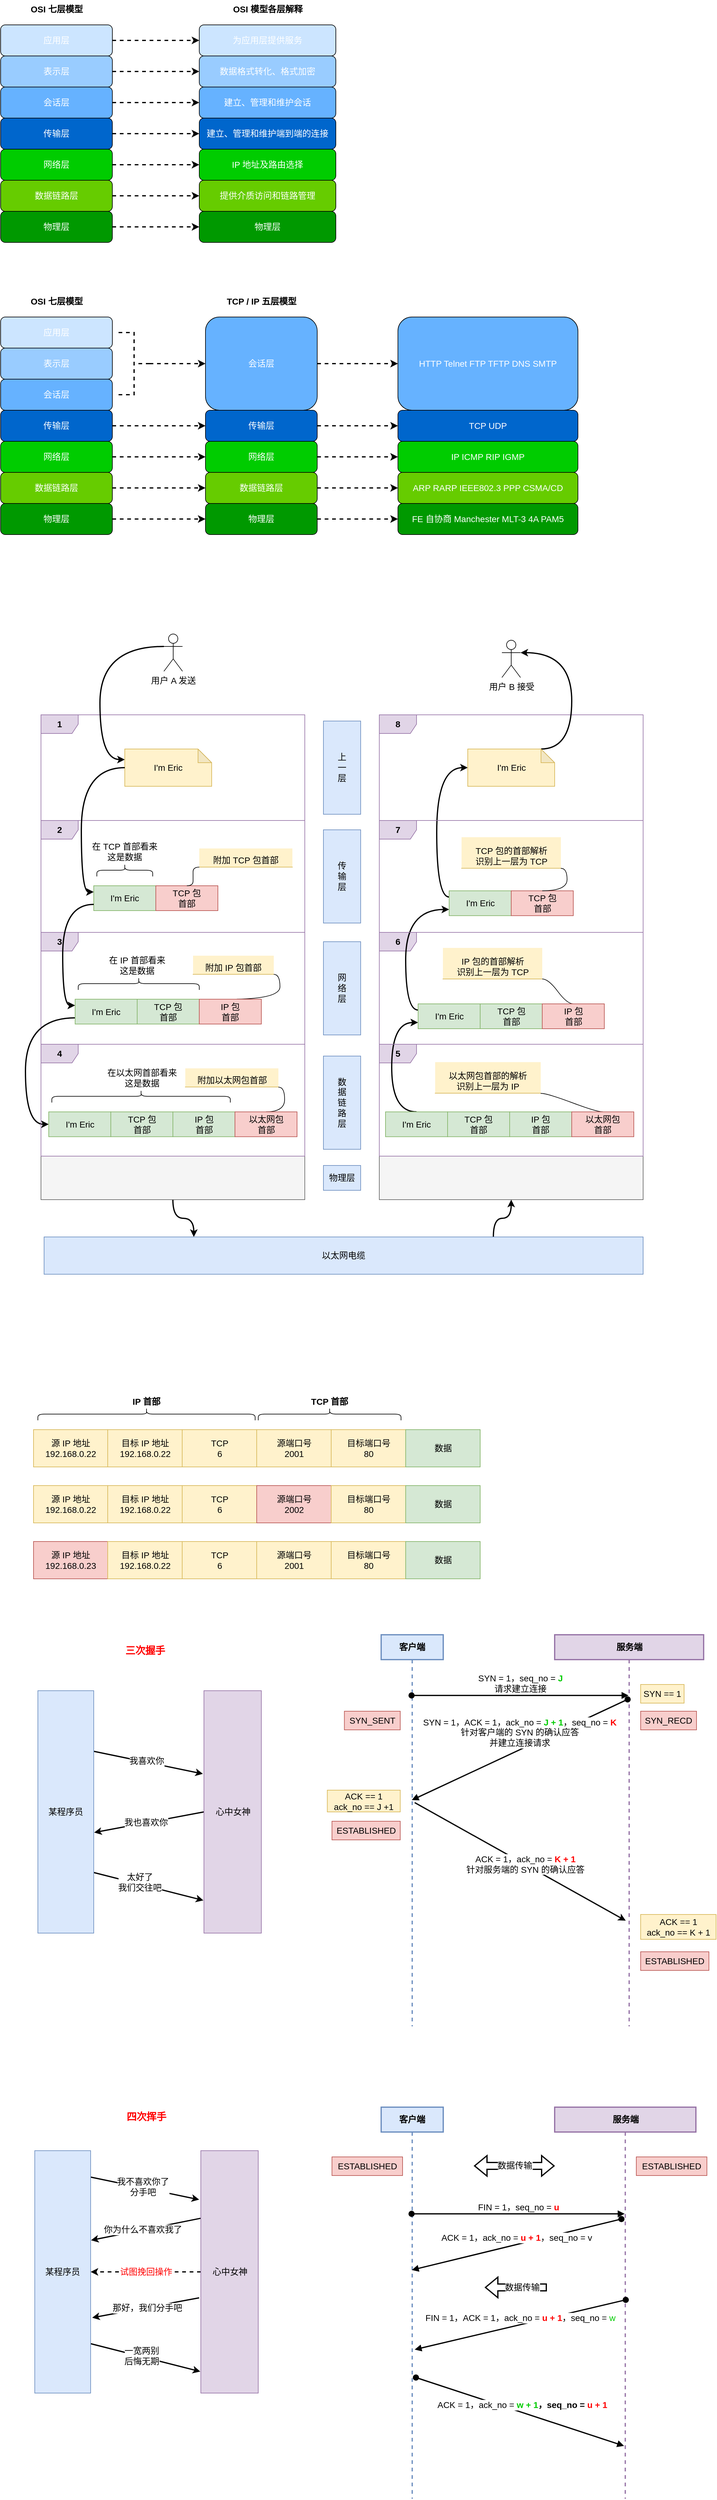 <mxfile version="20.0.4" type="github">
  <diagram id="EqkMN6x5gmmCwvLWcZxL" name="Page-1">
    <mxGraphModel dx="1318" dy="820" grid="1" gridSize="10" guides="1" tooltips="1" connect="1" arrows="1" fold="1" page="1" pageScale="1" pageWidth="827" pageHeight="1169" math="0" shadow="0">
      <root>
        <mxCell id="0" />
        <mxCell id="1" parent="0" />
        <mxCell id="gdBhO-j0hfEyFmwO9zqc-104" value="" style="rounded=0;whiteSpace=wrap;html=1;sketch=0;fontSize=14;strokeWidth=1;fillColor=#f5f5f5;fontColor=#333333;strokeColor=#666666;" vertex="1" parent="1">
          <mxGeometry x="770" y="2030" width="425" height="70" as="geometry" />
        </mxCell>
        <mxCell id="gdBhO-j0hfEyFmwO9zqc-144" style="edgeStyle=orthogonalEdgeStyle;curved=1;rounded=0;sketch=0;orthogonalLoop=1;jettySize=auto;html=1;exitX=0.5;exitY=1;exitDx=0;exitDy=0;entryX=0.25;entryY=0;entryDx=0;entryDy=0;fontSize=14;fontColor=#000000;strokeWidth=2;" edge="1" parent="1" source="gdBhO-j0hfEyFmwO9zqc-102" target="gdBhO-j0hfEyFmwO9zqc-143">
          <mxGeometry relative="1" as="geometry" />
        </mxCell>
        <mxCell id="gdBhO-j0hfEyFmwO9zqc-102" value="" style="rounded=0;whiteSpace=wrap;html=1;sketch=0;fontSize=14;strokeWidth=1;fillColor=#f5f5f5;fontColor=#333333;strokeColor=#666666;" vertex="1" parent="1">
          <mxGeometry x="225" y="2030" width="425" height="70" as="geometry" />
        </mxCell>
        <mxCell id="gdBhO-j0hfEyFmwO9zqc-49" value="" style="group;sketch=0;" vertex="1" connectable="0" parent="1">
          <mxGeometry x="160" y="170" width="540" height="390" as="geometry" />
        </mxCell>
        <mxCell id="gdBhO-j0hfEyFmwO9zqc-1" value="应用层" style="rounded=1;whiteSpace=wrap;html=1;sketch=0;fillColor=#CCE5FF;fontColor=#FFFFFF;fontSize=14;" vertex="1" parent="gdBhO-j0hfEyFmwO9zqc-49">
          <mxGeometry y="40" width="180" height="50" as="geometry" />
        </mxCell>
        <mxCell id="gdBhO-j0hfEyFmwO9zqc-2" value="表示层" style="rounded=1;whiteSpace=wrap;html=1;sketch=0;fillColor=#99CCFF;fontColor=#FFFFFF;fontSize=14;" vertex="1" parent="gdBhO-j0hfEyFmwO9zqc-49">
          <mxGeometry y="90" width="180" height="50" as="geometry" />
        </mxCell>
        <mxCell id="gdBhO-j0hfEyFmwO9zqc-3" value="会话层" style="rounded=1;whiteSpace=wrap;html=1;sketch=0;fillColor=#66B2FF;fontColor=#FFFFFF;fontSize=14;" vertex="1" parent="gdBhO-j0hfEyFmwO9zqc-49">
          <mxGeometry y="140" width="180" height="50" as="geometry" />
        </mxCell>
        <mxCell id="gdBhO-j0hfEyFmwO9zqc-4" value="传输层" style="rounded=1;whiteSpace=wrap;html=1;sketch=0;fillColor=#0066CC;fontColor=#FFFFFF;fontSize=14;" vertex="1" parent="gdBhO-j0hfEyFmwO9zqc-49">
          <mxGeometry y="190" width="180" height="50" as="geometry" />
        </mxCell>
        <mxCell id="gdBhO-j0hfEyFmwO9zqc-5" value="网络层" style="rounded=1;whiteSpace=wrap;html=1;sketch=0;fillColor=#00CC00;fontColor=#FFFFFF;fontSize=14;" vertex="1" parent="gdBhO-j0hfEyFmwO9zqc-49">
          <mxGeometry y="240" width="180" height="50" as="geometry" />
        </mxCell>
        <mxCell id="gdBhO-j0hfEyFmwO9zqc-6" value="数据链路层" style="rounded=1;whiteSpace=wrap;html=1;sketch=0;fillColor=#66CC00;fontColor=#FFFFFF;fontSize=14;" vertex="1" parent="gdBhO-j0hfEyFmwO9zqc-49">
          <mxGeometry y="290" width="180" height="50" as="geometry" />
        </mxCell>
        <mxCell id="gdBhO-j0hfEyFmwO9zqc-7" value="物理层" style="rounded=1;whiteSpace=wrap;html=1;sketch=0;fillColor=#009900;fontColor=#FFFFFF;fontSize=14;" vertex="1" parent="gdBhO-j0hfEyFmwO9zqc-49">
          <mxGeometry y="340" width="180" height="50" as="geometry" />
        </mxCell>
        <mxCell id="gdBhO-j0hfEyFmwO9zqc-8" value="为应用层提供服务" style="rounded=1;whiteSpace=wrap;html=1;sketch=0;fillColor=#CCE5FF;fontColor=#FFFFFF;fontSize=14;" vertex="1" parent="gdBhO-j0hfEyFmwO9zqc-49">
          <mxGeometry x="320" y="40" width="220" height="50" as="geometry" />
        </mxCell>
        <mxCell id="gdBhO-j0hfEyFmwO9zqc-9" style="edgeStyle=orthogonalEdgeStyle;rounded=0;orthogonalLoop=1;jettySize=auto;html=1;exitX=1;exitY=0.5;exitDx=0;exitDy=0;fontColor=#FFFFFF;fontSize=14;dashed=1;strokeWidth=2;sketch=0;" edge="1" parent="gdBhO-j0hfEyFmwO9zqc-49" source="gdBhO-j0hfEyFmwO9zqc-1" target="gdBhO-j0hfEyFmwO9zqc-8">
          <mxGeometry relative="1" as="geometry" />
        </mxCell>
        <mxCell id="gdBhO-j0hfEyFmwO9zqc-10" value="数据格式转化、格式加密" style="rounded=1;whiteSpace=wrap;html=1;sketch=0;fillColor=#99CCFF;fontColor=#FFFFFF;fontSize=14;" vertex="1" parent="gdBhO-j0hfEyFmwO9zqc-49">
          <mxGeometry x="320" y="90" width="220" height="50" as="geometry" />
        </mxCell>
        <mxCell id="gdBhO-j0hfEyFmwO9zqc-11" style="edgeStyle=orthogonalEdgeStyle;rounded=0;orthogonalLoop=1;jettySize=auto;html=1;exitX=1;exitY=0.5;exitDx=0;exitDy=0;entryX=0;entryY=0.5;entryDx=0;entryDy=0;fontColor=#FFFFFF;fontSize=14;dashed=1;strokeWidth=2;sketch=0;" edge="1" parent="gdBhO-j0hfEyFmwO9zqc-49" source="gdBhO-j0hfEyFmwO9zqc-2" target="gdBhO-j0hfEyFmwO9zqc-10">
          <mxGeometry relative="1" as="geometry" />
        </mxCell>
        <mxCell id="gdBhO-j0hfEyFmwO9zqc-12" value="建立、管理和维护会话" style="rounded=1;whiteSpace=wrap;html=1;sketch=0;fillColor=#66B2FF;fontColor=#FFFFFF;fontSize=14;" vertex="1" parent="gdBhO-j0hfEyFmwO9zqc-49">
          <mxGeometry x="320" y="140" width="220" height="50" as="geometry" />
        </mxCell>
        <mxCell id="gdBhO-j0hfEyFmwO9zqc-13" style="edgeStyle=orthogonalEdgeStyle;rounded=0;orthogonalLoop=1;jettySize=auto;html=1;exitX=1;exitY=0.5;exitDx=0;exitDy=0;fontColor=#FFFFFF;fontSize=14;dashed=1;strokeWidth=2;sketch=0;" edge="1" parent="gdBhO-j0hfEyFmwO9zqc-49" source="gdBhO-j0hfEyFmwO9zqc-3" target="gdBhO-j0hfEyFmwO9zqc-12">
          <mxGeometry relative="1" as="geometry" />
        </mxCell>
        <mxCell id="gdBhO-j0hfEyFmwO9zqc-16" value="建立、管理和维护端到端的连接" style="rounded=1;whiteSpace=wrap;html=1;sketch=0;fillColor=#0066CC;fontColor=#FFFFFF;fontSize=14;" vertex="1" parent="gdBhO-j0hfEyFmwO9zqc-49">
          <mxGeometry x="320" y="190" width="220" height="50" as="geometry" />
        </mxCell>
        <mxCell id="gdBhO-j0hfEyFmwO9zqc-17" style="edgeStyle=orthogonalEdgeStyle;rounded=0;orthogonalLoop=1;jettySize=auto;html=1;exitX=1;exitY=0.5;exitDx=0;exitDy=0;fontColor=#FFFFFF;fontSize=14;dashed=1;strokeWidth=2;sketch=0;" edge="1" parent="gdBhO-j0hfEyFmwO9zqc-49" source="gdBhO-j0hfEyFmwO9zqc-4" target="gdBhO-j0hfEyFmwO9zqc-16">
          <mxGeometry relative="1" as="geometry" />
        </mxCell>
        <mxCell id="gdBhO-j0hfEyFmwO9zqc-18" value="IP 地址及路由选择" style="rounded=1;whiteSpace=wrap;html=1;sketch=0;fillColor=#00CC00;fontColor=#FFFFFF;fontSize=14;" vertex="1" parent="gdBhO-j0hfEyFmwO9zqc-49">
          <mxGeometry x="320" y="240" width="220" height="50" as="geometry" />
        </mxCell>
        <mxCell id="gdBhO-j0hfEyFmwO9zqc-19" style="edgeStyle=orthogonalEdgeStyle;rounded=0;orthogonalLoop=1;jettySize=auto;html=1;exitX=1;exitY=0.5;exitDx=0;exitDy=0;fontSize=14;fontColor=#FFFFFF;dashed=1;strokeWidth=2;sketch=0;" edge="1" parent="gdBhO-j0hfEyFmwO9zqc-49" source="gdBhO-j0hfEyFmwO9zqc-5" target="gdBhO-j0hfEyFmwO9zqc-18">
          <mxGeometry relative="1" as="geometry" />
        </mxCell>
        <mxCell id="gdBhO-j0hfEyFmwO9zqc-20" value="提供介质访问和链路管理" style="rounded=1;whiteSpace=wrap;html=1;sketch=0;fillColor=#66CC00;fontColor=#FFFFFF;fontSize=14;" vertex="1" parent="gdBhO-j0hfEyFmwO9zqc-49">
          <mxGeometry x="320" y="290" width="220" height="50" as="geometry" />
        </mxCell>
        <mxCell id="gdBhO-j0hfEyFmwO9zqc-21" style="edgeStyle=orthogonalEdgeStyle;rounded=0;orthogonalLoop=1;jettySize=auto;html=1;exitX=1;exitY=0.5;exitDx=0;exitDy=0;entryX=0;entryY=0.5;entryDx=0;entryDy=0;fontSize=14;fontColor=#FFFFFF;dashed=1;strokeWidth=2;sketch=0;" edge="1" parent="gdBhO-j0hfEyFmwO9zqc-49" source="gdBhO-j0hfEyFmwO9zqc-6" target="gdBhO-j0hfEyFmwO9zqc-20">
          <mxGeometry relative="1" as="geometry" />
        </mxCell>
        <mxCell id="gdBhO-j0hfEyFmwO9zqc-22" value="物理层" style="rounded=1;whiteSpace=wrap;html=1;sketch=0;fillColor=#009900;fontColor=#FFFFFF;fontSize=14;" vertex="1" parent="gdBhO-j0hfEyFmwO9zqc-49">
          <mxGeometry x="320" y="340" width="220" height="50" as="geometry" />
        </mxCell>
        <mxCell id="gdBhO-j0hfEyFmwO9zqc-23" style="edgeStyle=orthogonalEdgeStyle;rounded=0;orthogonalLoop=1;jettySize=auto;html=1;exitX=1;exitY=0.5;exitDx=0;exitDy=0;fontSize=14;fontColor=#FFFFFF;dashed=1;strokeWidth=2;sketch=0;" edge="1" parent="gdBhO-j0hfEyFmwO9zqc-49" source="gdBhO-j0hfEyFmwO9zqc-7" target="gdBhO-j0hfEyFmwO9zqc-22">
          <mxGeometry relative="1" as="geometry" />
        </mxCell>
        <mxCell id="gdBhO-j0hfEyFmwO9zqc-24" value="&lt;font color=&quot;#000000&quot;&gt;OSI 七层模型&lt;/font&gt;" style="text;html=1;strokeColor=none;fillColor=none;align=center;verticalAlign=middle;whiteSpace=wrap;rounded=0;sketch=0;fontSize=14;fontColor=#FFFFFF;fontStyle=1" vertex="1" parent="gdBhO-j0hfEyFmwO9zqc-49">
          <mxGeometry x="37.5" width="105" height="30" as="geometry" />
        </mxCell>
        <mxCell id="gdBhO-j0hfEyFmwO9zqc-25" value="&lt;font color=&quot;#000000&quot;&gt;OSI 模型各层解释&lt;/font&gt;" style="text;html=1;strokeColor=none;fillColor=none;align=center;verticalAlign=middle;whiteSpace=wrap;rounded=0;sketch=0;fontSize=14;fontColor=#FFFFFF;fontStyle=1" vertex="1" parent="gdBhO-j0hfEyFmwO9zqc-49">
          <mxGeometry x="362.5" width="135" height="30" as="geometry" />
        </mxCell>
        <mxCell id="gdBhO-j0hfEyFmwO9zqc-60" value="" style="group" vertex="1" connectable="0" parent="1">
          <mxGeometry x="160" y="640" width="930" height="390" as="geometry" />
        </mxCell>
        <mxCell id="gdBhO-j0hfEyFmwO9zqc-26" value="应用层" style="rounded=1;whiteSpace=wrap;html=1;sketch=0;fillColor=#CCE5FF;fontColor=#FFFFFF;fontSize=14;" vertex="1" parent="gdBhO-j0hfEyFmwO9zqc-60">
          <mxGeometry y="40" width="180" height="50" as="geometry" />
        </mxCell>
        <mxCell id="gdBhO-j0hfEyFmwO9zqc-27" value="表示层" style="rounded=1;whiteSpace=wrap;html=1;sketch=0;fillColor=#99CCFF;fontColor=#FFFFFF;fontSize=14;" vertex="1" parent="gdBhO-j0hfEyFmwO9zqc-60">
          <mxGeometry y="90" width="180" height="50" as="geometry" />
        </mxCell>
        <mxCell id="gdBhO-j0hfEyFmwO9zqc-28" value="会话层" style="rounded=1;whiteSpace=wrap;html=1;sketch=0;fillColor=#66B2FF;fontColor=#FFFFFF;fontSize=14;" vertex="1" parent="gdBhO-j0hfEyFmwO9zqc-60">
          <mxGeometry y="140" width="180" height="50" as="geometry" />
        </mxCell>
        <mxCell id="gdBhO-j0hfEyFmwO9zqc-29" value="传输层" style="rounded=1;whiteSpace=wrap;html=1;sketch=0;fillColor=#0066CC;fontColor=#FFFFFF;fontSize=14;" vertex="1" parent="gdBhO-j0hfEyFmwO9zqc-60">
          <mxGeometry y="190" width="180" height="50" as="geometry" />
        </mxCell>
        <mxCell id="gdBhO-j0hfEyFmwO9zqc-30" value="网络层" style="rounded=1;whiteSpace=wrap;html=1;sketch=0;fillColor=#00CC00;fontColor=#FFFFFF;fontSize=14;" vertex="1" parent="gdBhO-j0hfEyFmwO9zqc-60">
          <mxGeometry y="240" width="180" height="50" as="geometry" />
        </mxCell>
        <mxCell id="gdBhO-j0hfEyFmwO9zqc-31" value="数据链路层" style="rounded=1;whiteSpace=wrap;html=1;sketch=0;fillColor=#66CC00;fontColor=#FFFFFF;fontSize=14;" vertex="1" parent="gdBhO-j0hfEyFmwO9zqc-60">
          <mxGeometry y="290" width="180" height="50" as="geometry" />
        </mxCell>
        <mxCell id="gdBhO-j0hfEyFmwO9zqc-32" value="物理层" style="rounded=1;whiteSpace=wrap;html=1;sketch=0;fillColor=#009900;fontColor=#FFFFFF;fontSize=14;" vertex="1" parent="gdBhO-j0hfEyFmwO9zqc-60">
          <mxGeometry y="340" width="180" height="50" as="geometry" />
        </mxCell>
        <mxCell id="gdBhO-j0hfEyFmwO9zqc-33" value="&lt;span style=&quot;color: rgb(0, 0, 0);&quot;&gt;OSI 七层模型&lt;/span&gt;" style="text;html=1;strokeColor=none;fillColor=none;align=center;verticalAlign=middle;whiteSpace=wrap;rounded=0;sketch=0;fontSize=14;fontColor=#FFFFFF;fontStyle=1" vertex="1" parent="gdBhO-j0hfEyFmwO9zqc-60">
          <mxGeometry x="37.5" width="105" height="30" as="geometry" />
        </mxCell>
        <mxCell id="gdBhO-j0hfEyFmwO9zqc-36" value="会话层" style="rounded=1;whiteSpace=wrap;html=1;sketch=0;fillColor=#66B2FF;fontColor=#FFFFFF;fontSize=14;" vertex="1" parent="gdBhO-j0hfEyFmwO9zqc-60">
          <mxGeometry x="330" y="40" width="180" height="150" as="geometry" />
        </mxCell>
        <mxCell id="gdBhO-j0hfEyFmwO9zqc-37" value="传输层" style="rounded=1;whiteSpace=wrap;html=1;sketch=0;fillColor=#0066CC;fontColor=#FFFFFF;fontSize=14;" vertex="1" parent="gdBhO-j0hfEyFmwO9zqc-60">
          <mxGeometry x="330" y="190" width="180" height="50" as="geometry" />
        </mxCell>
        <mxCell id="gdBhO-j0hfEyFmwO9zqc-44" style="edgeStyle=orthogonalEdgeStyle;rounded=0;orthogonalLoop=1;jettySize=auto;html=1;exitX=1;exitY=0.5;exitDx=0;exitDy=0;dashed=1;fontSize=14;fontColor=#000000;strokeWidth=2;" edge="1" parent="gdBhO-j0hfEyFmwO9zqc-60" source="gdBhO-j0hfEyFmwO9zqc-29" target="gdBhO-j0hfEyFmwO9zqc-37">
          <mxGeometry relative="1" as="geometry" />
        </mxCell>
        <mxCell id="gdBhO-j0hfEyFmwO9zqc-38" value="网络层" style="rounded=1;whiteSpace=wrap;html=1;sketch=0;fillColor=#00CC00;fontColor=#FFFFFF;fontSize=14;" vertex="1" parent="gdBhO-j0hfEyFmwO9zqc-60">
          <mxGeometry x="330" y="240" width="180" height="50" as="geometry" />
        </mxCell>
        <mxCell id="gdBhO-j0hfEyFmwO9zqc-43" style="edgeStyle=orthogonalEdgeStyle;rounded=0;orthogonalLoop=1;jettySize=auto;html=1;exitX=1;exitY=0.5;exitDx=0;exitDy=0;entryX=0;entryY=0.5;entryDx=0;entryDy=0;dashed=1;fontSize=14;fontColor=#000000;strokeWidth=2;" edge="1" parent="gdBhO-j0hfEyFmwO9zqc-60" source="gdBhO-j0hfEyFmwO9zqc-30" target="gdBhO-j0hfEyFmwO9zqc-38">
          <mxGeometry relative="1" as="geometry" />
        </mxCell>
        <mxCell id="gdBhO-j0hfEyFmwO9zqc-39" value="数据链路层" style="rounded=1;whiteSpace=wrap;html=1;sketch=0;fillColor=#66CC00;fontColor=#FFFFFF;fontSize=14;" vertex="1" parent="gdBhO-j0hfEyFmwO9zqc-60">
          <mxGeometry x="330" y="290" width="180" height="50" as="geometry" />
        </mxCell>
        <mxCell id="gdBhO-j0hfEyFmwO9zqc-42" style="edgeStyle=orthogonalEdgeStyle;rounded=0;orthogonalLoop=1;jettySize=auto;html=1;exitX=1;exitY=0.5;exitDx=0;exitDy=0;entryX=0;entryY=0.5;entryDx=0;entryDy=0;dashed=1;fontSize=14;fontColor=#000000;strokeWidth=2;" edge="1" parent="gdBhO-j0hfEyFmwO9zqc-60" source="gdBhO-j0hfEyFmwO9zqc-31" target="gdBhO-j0hfEyFmwO9zqc-39">
          <mxGeometry relative="1" as="geometry" />
        </mxCell>
        <mxCell id="gdBhO-j0hfEyFmwO9zqc-40" value="物理层" style="rounded=1;whiteSpace=wrap;html=1;sketch=0;fillColor=#009900;fontColor=#FFFFFF;fontSize=14;" vertex="1" parent="gdBhO-j0hfEyFmwO9zqc-60">
          <mxGeometry x="330" y="340" width="180" height="50" as="geometry" />
        </mxCell>
        <mxCell id="gdBhO-j0hfEyFmwO9zqc-41" style="edgeStyle=orthogonalEdgeStyle;rounded=0;orthogonalLoop=1;jettySize=auto;html=1;exitX=1;exitY=0.5;exitDx=0;exitDy=0;entryX=0;entryY=0.5;entryDx=0;entryDy=0;dashed=1;fontSize=14;fontColor=#000000;strokeWidth=2;" edge="1" parent="gdBhO-j0hfEyFmwO9zqc-60" source="gdBhO-j0hfEyFmwO9zqc-32" target="gdBhO-j0hfEyFmwO9zqc-40">
          <mxGeometry relative="1" as="geometry" />
        </mxCell>
        <mxCell id="gdBhO-j0hfEyFmwO9zqc-46" style="edgeStyle=orthogonalEdgeStyle;rounded=0;orthogonalLoop=1;jettySize=auto;html=1;exitX=0;exitY=0.5;exitDx=0;exitDy=0;exitPerimeter=0;entryX=0;entryY=0.5;entryDx=0;entryDy=0;dashed=1;fontSize=14;fontColor=#000000;strokeWidth=2;" edge="1" parent="gdBhO-j0hfEyFmwO9zqc-60" source="gdBhO-j0hfEyFmwO9zqc-45" target="gdBhO-j0hfEyFmwO9zqc-36">
          <mxGeometry relative="1" as="geometry" />
        </mxCell>
        <mxCell id="gdBhO-j0hfEyFmwO9zqc-45" value="" style="strokeWidth=2;html=1;shape=mxgraph.flowchart.annotation_2;align=left;labelPosition=right;pointerEvents=1;sketch=0;fontSize=14;fontColor=#000000;fillColor=#80FF00;rotation=-180;dashed=1;" vertex="1" parent="gdBhO-j0hfEyFmwO9zqc-60">
          <mxGeometry x="190" y="65" width="50" height="100" as="geometry" />
        </mxCell>
        <mxCell id="gdBhO-j0hfEyFmwO9zqc-48" value="&lt;span style=&quot;color: rgb(0, 0, 0);&quot;&gt;TCP / IP 五层模型&lt;/span&gt;" style="text;html=1;strokeColor=none;fillColor=none;align=center;verticalAlign=middle;whiteSpace=wrap;rounded=0;sketch=0;fontSize=14;fontColor=#FFFFFF;fontStyle=1" vertex="1" parent="gdBhO-j0hfEyFmwO9zqc-60">
          <mxGeometry x="353.75" width="132.5" height="30" as="geometry" />
        </mxCell>
        <mxCell id="gdBhO-j0hfEyFmwO9zqc-50" value="FE 自协商 Manchester MLT-3 4A PAM5" style="rounded=1;whiteSpace=wrap;html=1;sketch=0;fillColor=#009900;fontColor=#FFFFFF;fontSize=14;" vertex="1" parent="gdBhO-j0hfEyFmwO9zqc-60">
          <mxGeometry x="640" y="340" width="290" height="50" as="geometry" />
        </mxCell>
        <mxCell id="gdBhO-j0hfEyFmwO9zqc-51" style="edgeStyle=orthogonalEdgeStyle;rounded=0;orthogonalLoop=1;jettySize=auto;html=1;exitX=1;exitY=0.5;exitDx=0;exitDy=0;entryX=0;entryY=0.5;entryDx=0;entryDy=0;dashed=1;fontSize=14;fontColor=#000000;strokeWidth=2;" edge="1" parent="gdBhO-j0hfEyFmwO9zqc-60" source="gdBhO-j0hfEyFmwO9zqc-40" target="gdBhO-j0hfEyFmwO9zqc-50">
          <mxGeometry relative="1" as="geometry" />
        </mxCell>
        <mxCell id="gdBhO-j0hfEyFmwO9zqc-52" value="ARP RARP IEEE802.3 PPP CSMA/CD" style="rounded=1;whiteSpace=wrap;html=1;sketch=0;fillColor=#66CC00;fontColor=#FFFFFF;fontSize=14;" vertex="1" parent="gdBhO-j0hfEyFmwO9zqc-60">
          <mxGeometry x="640" y="290" width="290" height="50" as="geometry" />
        </mxCell>
        <mxCell id="gdBhO-j0hfEyFmwO9zqc-53" style="edgeStyle=orthogonalEdgeStyle;rounded=0;orthogonalLoop=1;jettySize=auto;html=1;exitX=1;exitY=0.5;exitDx=0;exitDy=0;entryX=0;entryY=0.5;entryDx=0;entryDy=0;dashed=1;fontSize=14;fontColor=#000000;strokeWidth=2;" edge="1" parent="gdBhO-j0hfEyFmwO9zqc-60" source="gdBhO-j0hfEyFmwO9zqc-39" target="gdBhO-j0hfEyFmwO9zqc-52">
          <mxGeometry relative="1" as="geometry" />
        </mxCell>
        <mxCell id="gdBhO-j0hfEyFmwO9zqc-54" value="IP ICMP RIP IGMP" style="rounded=1;whiteSpace=wrap;html=1;sketch=0;fillColor=#00CC00;fontColor=#FFFFFF;fontSize=14;" vertex="1" parent="gdBhO-j0hfEyFmwO9zqc-60">
          <mxGeometry x="640" y="240" width="290" height="50" as="geometry" />
        </mxCell>
        <mxCell id="gdBhO-j0hfEyFmwO9zqc-59" style="edgeStyle=orthogonalEdgeStyle;rounded=0;orthogonalLoop=1;jettySize=auto;html=1;exitX=1;exitY=0.5;exitDx=0;exitDy=0;dashed=1;fontSize=14;fontColor=#000000;strokeWidth=2;" edge="1" parent="gdBhO-j0hfEyFmwO9zqc-60" source="gdBhO-j0hfEyFmwO9zqc-38" target="gdBhO-j0hfEyFmwO9zqc-54">
          <mxGeometry relative="1" as="geometry" />
        </mxCell>
        <mxCell id="gdBhO-j0hfEyFmwO9zqc-55" value="TCP UDP" style="rounded=1;whiteSpace=wrap;html=1;sketch=0;fillColor=#0066CC;fontColor=#FFFFFF;fontSize=14;" vertex="1" parent="gdBhO-j0hfEyFmwO9zqc-60">
          <mxGeometry x="640" y="190" width="290" height="50" as="geometry" />
        </mxCell>
        <mxCell id="gdBhO-j0hfEyFmwO9zqc-58" style="edgeStyle=orthogonalEdgeStyle;rounded=0;orthogonalLoop=1;jettySize=auto;html=1;exitX=1;exitY=0.5;exitDx=0;exitDy=0;dashed=1;fontSize=14;fontColor=#000000;strokeWidth=2;" edge="1" parent="gdBhO-j0hfEyFmwO9zqc-60" source="gdBhO-j0hfEyFmwO9zqc-37" target="gdBhO-j0hfEyFmwO9zqc-55">
          <mxGeometry relative="1" as="geometry" />
        </mxCell>
        <mxCell id="gdBhO-j0hfEyFmwO9zqc-56" value="HTTP Telnet FTP TFTP DNS SMTP" style="rounded=1;whiteSpace=wrap;html=1;sketch=0;fillColor=#66B2FF;fontColor=#FFFFFF;fontSize=14;" vertex="1" parent="gdBhO-j0hfEyFmwO9zqc-60">
          <mxGeometry x="640" y="40" width="290" height="150" as="geometry" />
        </mxCell>
        <mxCell id="gdBhO-j0hfEyFmwO9zqc-57" style="edgeStyle=orthogonalEdgeStyle;rounded=0;orthogonalLoop=1;jettySize=auto;html=1;exitX=1;exitY=0.5;exitDx=0;exitDy=0;dashed=1;fontSize=14;fontColor=#000000;strokeWidth=2;" edge="1" parent="gdBhO-j0hfEyFmwO9zqc-60" source="gdBhO-j0hfEyFmwO9zqc-36" target="gdBhO-j0hfEyFmwO9zqc-56">
          <mxGeometry relative="1" as="geometry" />
        </mxCell>
        <mxCell id="gdBhO-j0hfEyFmwO9zqc-61" value="1" style="shape=umlFrame;whiteSpace=wrap;html=1;shadow=0;labelBackgroundColor=none;fontSize=14;fillColor=#e1d5e7;sketch=0;strokeWidth=1;strokeColor=#9673a6;fontStyle=1" vertex="1" parent="1">
          <mxGeometry x="225" y="1320" width="425" height="170" as="geometry" />
        </mxCell>
        <mxCell id="gdBhO-j0hfEyFmwO9zqc-63" value="I&#39;m Eric" style="shape=note;whiteSpace=wrap;html=1;backgroundOutline=1;darkOpacity=0.05;sketch=0;fontSize=14;strokeWidth=1;fillColor=#fff2cc;strokeColor=#d6b656;size=22;" vertex="1" parent="1">
          <mxGeometry x="360" y="1375" width="140" height="60" as="geometry" />
        </mxCell>
        <mxCell id="gdBhO-j0hfEyFmwO9zqc-64" value="2" style="shape=umlFrame;whiteSpace=wrap;html=1;shadow=0;labelBackgroundColor=none;fontSize=14;fillColor=#e1d5e7;sketch=0;strokeWidth=1;strokeColor=#9673a6;fontStyle=1" vertex="1" parent="1">
          <mxGeometry x="225" y="1490" width="425" height="180" as="geometry" />
        </mxCell>
        <mxCell id="gdBhO-j0hfEyFmwO9zqc-66" value="I&#39;m Eric" style="rounded=0;whiteSpace=wrap;html=1;sketch=0;fontSize=14;strokeWidth=1;fillColor=#d5e8d4;strokeColor=#82b366;" vertex="1" parent="1">
          <mxGeometry x="310" y="1595" width="100" height="40" as="geometry" />
        </mxCell>
        <mxCell id="gdBhO-j0hfEyFmwO9zqc-67" value="TCP 包&lt;br&gt;首部" style="rounded=0;whiteSpace=wrap;html=1;sketch=0;fontSize=14;strokeWidth=1;fillColor=#f8cecc;strokeColor=#b85450;" vertex="1" parent="1">
          <mxGeometry x="410" y="1595" width="100" height="40" as="geometry" />
        </mxCell>
        <mxCell id="gdBhO-j0hfEyFmwO9zqc-68" value="" style="shape=curlyBracket;whiteSpace=wrap;html=1;rounded=1;sketch=0;fontSize=14;fontColor=#000000;strokeWidth=1;fillColor=#00CC00;rotation=90;" vertex="1" parent="1">
          <mxGeometry x="350" y="1525" width="20" height="90" as="geometry" />
        </mxCell>
        <mxCell id="gdBhO-j0hfEyFmwO9zqc-69" value="在 TCP 首部看来&lt;br&gt;这是数据" style="text;html=1;strokeColor=none;fillColor=none;align=center;verticalAlign=middle;whiteSpace=wrap;rounded=0;sketch=0;fontSize=14;fontColor=#000000;" vertex="1" parent="1">
          <mxGeometry x="300" y="1525" width="120" height="30" as="geometry" />
        </mxCell>
        <mxCell id="gdBhO-j0hfEyFmwO9zqc-71" value="附加 TCP 包首部" style="whiteSpace=wrap;html=1;shape=partialRectangle;top=0;left=0;bottom=1;right=0;points=[[0,1],[1,1]];fillColor=#fff2cc;align=center;verticalAlign=bottom;routingCenterY=0.5;snapToPoint=1;recursiveResize=0;autosize=1;treeFolding=1;treeMoving=1;newEdgeStyle={&quot;edgeStyle&quot;:&quot;entityRelationEdgeStyle&quot;,&quot;startArrow&quot;:&quot;none&quot;,&quot;endArrow&quot;:&quot;none&quot;,&quot;segment&quot;:10,&quot;curved&quot;:1};sketch=0;fontSize=14;strokeWidth=1;strokeColor=#d6b656;" vertex="1" parent="1">
          <mxGeometry x="480" y="1535" width="150" height="30" as="geometry" />
        </mxCell>
        <mxCell id="gdBhO-j0hfEyFmwO9zqc-72" value="" style="edgeStyle=entityRelationEdgeStyle;startArrow=none;endArrow=none;segment=10;curved=1;rounded=0;fontColor=#000000;sketch=0;fontSize=14;strokeWidth=1;exitX=0.5;exitY=0;exitDx=0;exitDy=0;" edge="1" target="gdBhO-j0hfEyFmwO9zqc-71" parent="1" source="gdBhO-j0hfEyFmwO9zqc-67">
          <mxGeometry relative="1" as="geometry">
            <mxPoint x="480" y="1560" as="sourcePoint" />
          </mxGeometry>
        </mxCell>
        <mxCell id="gdBhO-j0hfEyFmwO9zqc-79" value="3" style="shape=umlFrame;whiteSpace=wrap;html=1;shadow=0;labelBackgroundColor=none;fontSize=14;fillColor=#e1d5e7;sketch=0;strokeWidth=1;strokeColor=#9673a6;fontStyle=1" vertex="1" parent="1">
          <mxGeometry x="225" y="1670" width="425" height="180" as="geometry" />
        </mxCell>
        <mxCell id="gdBhO-j0hfEyFmwO9zqc-135" style="edgeStyle=orthogonalEdgeStyle;curved=1;rounded=0;sketch=0;orthogonalLoop=1;jettySize=auto;html=1;exitX=0;exitY=0.75;exitDx=0;exitDy=0;entryX=0;entryY=0.5;entryDx=0;entryDy=0;fontSize=14;fontColor=#000000;strokeWidth=2;" edge="1" parent="1" source="gdBhO-j0hfEyFmwO9zqc-81" target="gdBhO-j0hfEyFmwO9zqc-90">
          <mxGeometry relative="1" as="geometry">
            <Array as="points">
              <mxPoint x="200" y="1808" />
              <mxPoint x="200" y="1979" />
            </Array>
          </mxGeometry>
        </mxCell>
        <mxCell id="gdBhO-j0hfEyFmwO9zqc-81" value="I&#39;m Eric" style="rounded=0;whiteSpace=wrap;html=1;sketch=0;fontSize=14;strokeWidth=1;fillColor=#d5e8d4;strokeColor=#82b366;" vertex="1" parent="1">
          <mxGeometry x="280" y="1777.5" width="100" height="40" as="geometry" />
        </mxCell>
        <mxCell id="gdBhO-j0hfEyFmwO9zqc-82" value="TCP 包&lt;br&gt;首部" style="rounded=0;whiteSpace=wrap;html=1;sketch=0;fontSize=14;strokeWidth=1;fillColor=#d5e8d4;strokeColor=#82b366;" vertex="1" parent="1">
          <mxGeometry x="380" y="1777.5" width="100" height="40" as="geometry" />
        </mxCell>
        <mxCell id="gdBhO-j0hfEyFmwO9zqc-83" value="" style="shape=curlyBracket;whiteSpace=wrap;html=1;rounded=1;sketch=0;fontSize=14;fontColor=#000000;strokeWidth=1;fillColor=#00CC00;rotation=90;" vertex="1" parent="1">
          <mxGeometry x="372.5" y="1655" width="20" height="195" as="geometry" />
        </mxCell>
        <mxCell id="gdBhO-j0hfEyFmwO9zqc-84" value="在 IP 首部看来&lt;br&gt;这是数据" style="text;html=1;strokeColor=none;fillColor=none;align=center;verticalAlign=middle;whiteSpace=wrap;rounded=0;sketch=0;fontSize=14;fontColor=#000000;" vertex="1" parent="1">
          <mxGeometry x="320" y="1707.5" width="120" height="30" as="geometry" />
        </mxCell>
        <mxCell id="gdBhO-j0hfEyFmwO9zqc-85" value="附加 IP 包首部" style="whiteSpace=wrap;html=1;shape=partialRectangle;top=0;left=0;bottom=1;right=0;points=[[0,1],[1,1]];fillColor=#fff2cc;align=center;verticalAlign=bottom;routingCenterY=0.5;snapToPoint=1;recursiveResize=0;autosize=1;treeFolding=1;treeMoving=1;newEdgeStyle={&quot;edgeStyle&quot;:&quot;entityRelationEdgeStyle&quot;,&quot;startArrow&quot;:&quot;none&quot;,&quot;endArrow&quot;:&quot;none&quot;,&quot;segment&quot;:10,&quot;curved&quot;:1};sketch=0;fontSize=14;strokeWidth=1;strokeColor=#d6b656;" vertex="1" parent="1">
          <mxGeometry x="470" y="1707.5" width="130" height="30" as="geometry" />
        </mxCell>
        <mxCell id="gdBhO-j0hfEyFmwO9zqc-86" value="" style="edgeStyle=entityRelationEdgeStyle;startArrow=none;endArrow=none;segment=10;curved=1;rounded=0;fontColor=#000000;sketch=0;fontSize=14;strokeWidth=1;exitX=0.5;exitY=0;exitDx=0;exitDy=0;" edge="1" parent="1" source="gdBhO-j0hfEyFmwO9zqc-87" target="gdBhO-j0hfEyFmwO9zqc-85">
          <mxGeometry relative="1" as="geometry">
            <mxPoint x="450" y="1742.5" as="sourcePoint" />
          </mxGeometry>
        </mxCell>
        <mxCell id="gdBhO-j0hfEyFmwO9zqc-87" value="IP 包&lt;br&gt;首部" style="rounded=0;whiteSpace=wrap;html=1;sketch=0;fontSize=14;strokeWidth=1;fillColor=#f8cecc;strokeColor=#b85450;" vertex="1" parent="1">
          <mxGeometry x="480" y="1777.5" width="100" height="40" as="geometry" />
        </mxCell>
        <mxCell id="gdBhO-j0hfEyFmwO9zqc-90" value="I&#39;m Eric" style="rounded=0;whiteSpace=wrap;html=1;sketch=0;fontSize=14;strokeWidth=1;fillColor=#d5e8d4;strokeColor=#82b366;" vertex="1" parent="1">
          <mxGeometry x="237.5" y="1958.75" width="100" height="40" as="geometry" />
        </mxCell>
        <mxCell id="gdBhO-j0hfEyFmwO9zqc-91" value="TCP 包&lt;br&gt;首部" style="rounded=0;whiteSpace=wrap;html=1;sketch=0;fontSize=14;strokeWidth=1;fillColor=#d5e8d4;strokeColor=#82b366;" vertex="1" parent="1">
          <mxGeometry x="337.5" y="1958.75" width="100" height="40" as="geometry" />
        </mxCell>
        <mxCell id="gdBhO-j0hfEyFmwO9zqc-92" value="" style="shape=curlyBracket;whiteSpace=wrap;html=1;rounded=1;sketch=0;fontSize=14;fontColor=#000000;strokeWidth=1;fillColor=#00CC00;rotation=90;" vertex="1" parent="1">
          <mxGeometry x="376.25" y="1790" width="20" height="287.5" as="geometry" />
        </mxCell>
        <mxCell id="gdBhO-j0hfEyFmwO9zqc-93" value="在以太网首部看来&lt;br&gt;这是数据" style="text;html=1;strokeColor=none;fillColor=none;align=center;verticalAlign=middle;whiteSpace=wrap;rounded=0;sketch=0;fontSize=14;fontColor=#000000;" vertex="1" parent="1">
          <mxGeometry x="327.5" y="1888.75" width="120" height="30" as="geometry" />
        </mxCell>
        <mxCell id="gdBhO-j0hfEyFmwO9zqc-94" value="附加以太网包首部" style="whiteSpace=wrap;html=1;shape=partialRectangle;top=0;left=0;bottom=1;right=0;points=[[0,1],[1,1]];fillColor=#fff2cc;align=center;verticalAlign=bottom;routingCenterY=0.5;snapToPoint=1;recursiveResize=0;autosize=1;treeFolding=1;treeMoving=1;newEdgeStyle={&quot;edgeStyle&quot;:&quot;entityRelationEdgeStyle&quot;,&quot;startArrow&quot;:&quot;none&quot;,&quot;endArrow&quot;:&quot;none&quot;,&quot;segment&quot;:10,&quot;curved&quot;:1};sketch=0;fontSize=14;strokeWidth=1;strokeColor=#d6b656;" vertex="1" parent="1">
          <mxGeometry x="457.5" y="1888.75" width="150" height="30" as="geometry" />
        </mxCell>
        <mxCell id="gdBhO-j0hfEyFmwO9zqc-95" value="" style="edgeStyle=entityRelationEdgeStyle;startArrow=none;endArrow=none;segment=10;curved=1;rounded=0;fontColor=#000000;sketch=0;fontSize=14;strokeWidth=1;exitX=0.5;exitY=0;exitDx=0;exitDy=0;" edge="1" parent="1" source="gdBhO-j0hfEyFmwO9zqc-97" target="gdBhO-j0hfEyFmwO9zqc-94">
          <mxGeometry relative="1" as="geometry">
            <mxPoint x="407.5" y="1923.75" as="sourcePoint" />
          </mxGeometry>
        </mxCell>
        <mxCell id="gdBhO-j0hfEyFmwO9zqc-96" value="IP 包&lt;br&gt;首部" style="rounded=0;whiteSpace=wrap;html=1;sketch=0;fontSize=14;strokeWidth=1;fillColor=#d5e8d4;strokeColor=#82b366;" vertex="1" parent="1">
          <mxGeometry x="437.5" y="1958.75" width="100" height="40" as="geometry" />
        </mxCell>
        <mxCell id="gdBhO-j0hfEyFmwO9zqc-97" value="以太网包&lt;br&gt;首部" style="rounded=0;whiteSpace=wrap;html=1;sketch=0;fontSize=14;strokeWidth=1;fillColor=#f8cecc;strokeColor=#b85450;" vertex="1" parent="1">
          <mxGeometry x="537.5" y="1958.75" width="100" height="40" as="geometry" />
        </mxCell>
        <mxCell id="gdBhO-j0hfEyFmwO9zqc-98" value="上&lt;br&gt;一&lt;br&gt;层" style="rounded=0;whiteSpace=wrap;html=1;sketch=0;fontSize=14;strokeWidth=1;fillColor=#dae8fc;strokeColor=#6c8ebf;" vertex="1" parent="1">
          <mxGeometry x="680" y="1330" width="60" height="150" as="geometry" />
        </mxCell>
        <mxCell id="gdBhO-j0hfEyFmwO9zqc-99" value="传&lt;br&gt;输&lt;br&gt;层" style="rounded=0;whiteSpace=wrap;html=1;sketch=0;fontSize=14;strokeWidth=1;fillColor=#dae8fc;strokeColor=#6c8ebf;" vertex="1" parent="1">
          <mxGeometry x="680" y="1505" width="60" height="150" as="geometry" />
        </mxCell>
        <mxCell id="gdBhO-j0hfEyFmwO9zqc-100" value="网&lt;br&gt;络&lt;br&gt;层" style="rounded=0;whiteSpace=wrap;html=1;sketch=0;fontSize=14;strokeWidth=1;fillColor=#dae8fc;strokeColor=#6c8ebf;" vertex="1" parent="1">
          <mxGeometry x="680" y="1685" width="60" height="150" as="geometry" />
        </mxCell>
        <mxCell id="gdBhO-j0hfEyFmwO9zqc-101" value="数&lt;br&gt;据&lt;br&gt;链&lt;br&gt;路&lt;br&gt;层" style="rounded=0;whiteSpace=wrap;html=1;sketch=0;fontSize=14;strokeWidth=1;fillColor=#dae8fc;strokeColor=#6c8ebf;" vertex="1" parent="1">
          <mxGeometry x="680" y="1869" width="60" height="150" as="geometry" />
        </mxCell>
        <mxCell id="gdBhO-j0hfEyFmwO9zqc-103" value="物理层" style="rounded=0;whiteSpace=wrap;html=1;sketch=0;fontSize=14;strokeWidth=1;fillColor=#dae8fc;strokeColor=#6c8ebf;" vertex="1" parent="1">
          <mxGeometry x="680" y="2045" width="60" height="40" as="geometry" />
        </mxCell>
        <mxCell id="gdBhO-j0hfEyFmwO9zqc-105" value="5" style="shape=umlFrame;whiteSpace=wrap;html=1;shadow=0;labelBackgroundColor=none;fontSize=14;fillColor=#e1d5e7;sketch=0;strokeWidth=1;strokeColor=#9673a6;fontStyle=1" vertex="1" parent="1">
          <mxGeometry x="770" y="1850" width="425" height="180" as="geometry" />
        </mxCell>
        <mxCell id="gdBhO-j0hfEyFmwO9zqc-137" style="edgeStyle=orthogonalEdgeStyle;curved=1;rounded=0;sketch=0;orthogonalLoop=1;jettySize=auto;html=1;exitX=0.5;exitY=0;exitDx=0;exitDy=0;entryX=0;entryY=0.75;entryDx=0;entryDy=0;fontSize=14;fontColor=#000000;strokeWidth=2;" edge="1" parent="1" source="gdBhO-j0hfEyFmwO9zqc-106" target="gdBhO-j0hfEyFmwO9zqc-115">
          <mxGeometry relative="1" as="geometry">
            <Array as="points">
              <mxPoint x="790" y="1959" />
              <mxPoint x="790" y="1815" />
            </Array>
          </mxGeometry>
        </mxCell>
        <mxCell id="gdBhO-j0hfEyFmwO9zqc-106" value="I&#39;m Eric" style="rounded=0;whiteSpace=wrap;html=1;sketch=0;fontSize=14;strokeWidth=1;fillColor=#d5e8d4;strokeColor=#82b366;" vertex="1" parent="1">
          <mxGeometry x="780" y="1958.75" width="100" height="40" as="geometry" />
        </mxCell>
        <mxCell id="gdBhO-j0hfEyFmwO9zqc-107" value="TCP 包&lt;br&gt;首部" style="rounded=0;whiteSpace=wrap;html=1;sketch=0;fontSize=14;strokeWidth=1;fillColor=#d5e8d4;strokeColor=#82b366;" vertex="1" parent="1">
          <mxGeometry x="880" y="1958.75" width="100" height="40" as="geometry" />
        </mxCell>
        <mxCell id="gdBhO-j0hfEyFmwO9zqc-110" value="以太网包首部的解析&lt;br&gt;识别上一层为 IP" style="whiteSpace=wrap;html=1;shape=partialRectangle;top=0;left=0;bottom=1;right=0;points=[[0,1],[1,1]];fillColor=#fff2cc;align=center;verticalAlign=bottom;routingCenterY=0.5;snapToPoint=1;recursiveResize=0;autosize=1;treeFolding=1;treeMoving=1;newEdgeStyle={&quot;edgeStyle&quot;:&quot;entityRelationEdgeStyle&quot;,&quot;startArrow&quot;:&quot;none&quot;,&quot;endArrow&quot;:&quot;none&quot;,&quot;segment&quot;:10,&quot;curved&quot;:1};sketch=0;fontSize=14;strokeWidth=1;strokeColor=#d6b656;" vertex="1" parent="1">
          <mxGeometry x="860" y="1878.75" width="170" height="50" as="geometry" />
        </mxCell>
        <mxCell id="gdBhO-j0hfEyFmwO9zqc-111" value="" style="edgeStyle=entityRelationEdgeStyle;startArrow=none;endArrow=none;segment=10;curved=1;rounded=0;fontColor=#000000;sketch=0;fontSize=14;strokeWidth=1;exitX=0.5;exitY=0;exitDx=0;exitDy=0;" edge="1" parent="1" source="gdBhO-j0hfEyFmwO9zqc-113" target="gdBhO-j0hfEyFmwO9zqc-110">
          <mxGeometry relative="1" as="geometry">
            <mxPoint x="950" y="1923.75" as="sourcePoint" />
          </mxGeometry>
        </mxCell>
        <mxCell id="gdBhO-j0hfEyFmwO9zqc-112" value="IP 包&lt;br&gt;首部" style="rounded=0;whiteSpace=wrap;html=1;sketch=0;fontSize=14;strokeWidth=1;fillColor=#d5e8d4;strokeColor=#82b366;" vertex="1" parent="1">
          <mxGeometry x="980" y="1958.75" width="100" height="40" as="geometry" />
        </mxCell>
        <mxCell id="gdBhO-j0hfEyFmwO9zqc-113" value="以太网包&lt;br&gt;首部" style="rounded=0;whiteSpace=wrap;html=1;sketch=0;fontSize=14;strokeWidth=1;fillColor=#f8cecc;strokeColor=#b85450;" vertex="1" parent="1">
          <mxGeometry x="1080" y="1958.75" width="100" height="40" as="geometry" />
        </mxCell>
        <mxCell id="gdBhO-j0hfEyFmwO9zqc-114" value="6" style="shape=umlFrame;whiteSpace=wrap;html=1;shadow=0;labelBackgroundColor=none;fontSize=14;fillColor=#e1d5e7;sketch=0;strokeWidth=1;strokeColor=#9673a6;fontStyle=1" vertex="1" parent="1">
          <mxGeometry x="770" y="1670" width="425" height="180" as="geometry" />
        </mxCell>
        <mxCell id="gdBhO-j0hfEyFmwO9zqc-138" style="edgeStyle=orthogonalEdgeStyle;curved=1;rounded=0;sketch=0;orthogonalLoop=1;jettySize=auto;html=1;exitX=0;exitY=0.25;exitDx=0;exitDy=0;entryX=0;entryY=0.75;entryDx=0;entryDy=0;fontSize=14;fontColor=#000000;strokeWidth=2;" edge="1" parent="1" source="gdBhO-j0hfEyFmwO9zqc-115" target="gdBhO-j0hfEyFmwO9zqc-121">
          <mxGeometry relative="1" as="geometry" />
        </mxCell>
        <mxCell id="gdBhO-j0hfEyFmwO9zqc-115" value="I&#39;m Eric" style="rounded=0;whiteSpace=wrap;html=1;sketch=0;fontSize=14;strokeWidth=1;fillColor=#d5e8d4;strokeColor=#82b366;" vertex="1" parent="1">
          <mxGeometry x="832.5" y="1785" width="100" height="40" as="geometry" />
        </mxCell>
        <mxCell id="gdBhO-j0hfEyFmwO9zqc-116" value="TCP 包&lt;br&gt;首部" style="rounded=0;whiteSpace=wrap;html=1;sketch=0;fontSize=14;strokeWidth=1;fillColor=#d5e8d4;strokeColor=#82b366;" vertex="1" parent="1">
          <mxGeometry x="932.5" y="1785" width="100" height="40" as="geometry" />
        </mxCell>
        <mxCell id="gdBhO-j0hfEyFmwO9zqc-117" value="IP 包的首部解析&lt;br&gt;识别上一层为 TCP" style="whiteSpace=wrap;html=1;shape=partialRectangle;top=0;left=0;bottom=1;right=0;points=[[0,1],[1,1]];fillColor=#fff2cc;align=center;verticalAlign=bottom;routingCenterY=0.5;snapToPoint=1;recursiveResize=0;autosize=1;treeFolding=1;treeMoving=1;newEdgeStyle={&quot;edgeStyle&quot;:&quot;entityRelationEdgeStyle&quot;,&quot;startArrow&quot;:&quot;none&quot;,&quot;endArrow&quot;:&quot;none&quot;,&quot;segment&quot;:10,&quot;curved&quot;:1};sketch=0;fontSize=14;strokeWidth=1;strokeColor=#d6b656;" vertex="1" parent="1">
          <mxGeometry x="872.5" y="1695" width="160" height="50" as="geometry" />
        </mxCell>
        <mxCell id="gdBhO-j0hfEyFmwO9zqc-118" value="" style="edgeStyle=entityRelationEdgeStyle;startArrow=none;endArrow=none;segment=10;curved=1;rounded=0;fontColor=#000000;sketch=0;fontSize=14;strokeWidth=1;exitX=0.5;exitY=0;exitDx=0;exitDy=0;" edge="1" parent="1" source="gdBhO-j0hfEyFmwO9zqc-119" target="gdBhO-j0hfEyFmwO9zqc-117">
          <mxGeometry relative="1" as="geometry">
            <mxPoint x="1182.5" y="1785" as="sourcePoint" />
          </mxGeometry>
        </mxCell>
        <mxCell id="gdBhO-j0hfEyFmwO9zqc-119" value="IP 包&lt;br&gt;首部" style="rounded=0;whiteSpace=wrap;html=1;sketch=0;fontSize=14;strokeWidth=1;fillColor=#f8cecc;strokeColor=#b85450;" vertex="1" parent="1">
          <mxGeometry x="1032.5" y="1785" width="100" height="40" as="geometry" />
        </mxCell>
        <mxCell id="gdBhO-j0hfEyFmwO9zqc-120" value="7" style="shape=umlFrame;whiteSpace=wrap;html=1;shadow=0;labelBackgroundColor=none;fontSize=14;fillColor=#e1d5e7;sketch=0;strokeWidth=1;strokeColor=#9673a6;fontStyle=1" vertex="1" parent="1">
          <mxGeometry x="770" y="1490" width="425" height="180" as="geometry" />
        </mxCell>
        <mxCell id="gdBhO-j0hfEyFmwO9zqc-139" style="edgeStyle=orthogonalEdgeStyle;curved=1;rounded=0;sketch=0;orthogonalLoop=1;jettySize=auto;html=1;exitX=0;exitY=0.25;exitDx=0;exitDy=0;entryX=0;entryY=0.5;entryDx=0;entryDy=0;entryPerimeter=0;fontSize=14;fontColor=#000000;strokeWidth=2;" edge="1" parent="1" source="gdBhO-j0hfEyFmwO9zqc-121" target="gdBhO-j0hfEyFmwO9zqc-127">
          <mxGeometry relative="1" as="geometry" />
        </mxCell>
        <mxCell id="gdBhO-j0hfEyFmwO9zqc-121" value="I&#39;m Eric" style="rounded=0;whiteSpace=wrap;html=1;sketch=0;fontSize=14;strokeWidth=1;fillColor=#d5e8d4;strokeColor=#82b366;" vertex="1" parent="1">
          <mxGeometry x="882.5" y="1603.13" width="100" height="40" as="geometry" />
        </mxCell>
        <mxCell id="gdBhO-j0hfEyFmwO9zqc-122" value="TCP 包&lt;br&gt;首部" style="rounded=0;whiteSpace=wrap;html=1;sketch=0;fontSize=14;strokeWidth=1;fillColor=#f8cecc;strokeColor=#b85450;" vertex="1" parent="1">
          <mxGeometry x="982.5" y="1603.13" width="100" height="40" as="geometry" />
        </mxCell>
        <mxCell id="gdBhO-j0hfEyFmwO9zqc-123" value="TCP 包的首部解析&lt;br&gt;识别上一层为 TCP" style="whiteSpace=wrap;html=1;shape=partialRectangle;top=0;left=0;bottom=1;right=0;points=[[0,1],[1,1]];fillColor=#fff2cc;align=center;verticalAlign=bottom;routingCenterY=0.5;snapToPoint=1;recursiveResize=0;autosize=1;treeFolding=1;treeMoving=1;newEdgeStyle={&quot;edgeStyle&quot;:&quot;entityRelationEdgeStyle&quot;,&quot;startArrow&quot;:&quot;none&quot;,&quot;endArrow&quot;:&quot;none&quot;,&quot;segment&quot;:10,&quot;curved&quot;:1};sketch=0;fontSize=14;strokeWidth=1;strokeColor=#d6b656;" vertex="1" parent="1">
          <mxGeometry x="902.5" y="1516.88" width="160" height="50" as="geometry" />
        </mxCell>
        <mxCell id="gdBhO-j0hfEyFmwO9zqc-124" value="" style="edgeStyle=entityRelationEdgeStyle;startArrow=none;endArrow=none;segment=10;curved=1;rounded=0;fontColor=#000000;sketch=0;fontSize=14;strokeWidth=1;exitX=0.5;exitY=0;exitDx=0;exitDy=0;" edge="1" parent="1" source="gdBhO-j0hfEyFmwO9zqc-122" target="gdBhO-j0hfEyFmwO9zqc-123">
          <mxGeometry relative="1" as="geometry">
            <mxPoint x="1132.5" y="1603.13" as="sourcePoint" />
          </mxGeometry>
        </mxCell>
        <mxCell id="gdBhO-j0hfEyFmwO9zqc-125" value="8" style="shape=umlFrame;whiteSpace=wrap;html=1;shadow=0;labelBackgroundColor=none;fontSize=14;fillColor=#e1d5e7;sketch=0;strokeWidth=1;strokeColor=#9673a6;fontStyle=1" vertex="1" parent="1">
          <mxGeometry x="770" y="1320" width="425" height="170" as="geometry" />
        </mxCell>
        <mxCell id="gdBhO-j0hfEyFmwO9zqc-142" style="edgeStyle=orthogonalEdgeStyle;curved=1;rounded=0;sketch=0;orthogonalLoop=1;jettySize=auto;html=1;exitX=0;exitY=0;exitDx=118;exitDy=0;exitPerimeter=0;entryX=1;entryY=0.333;entryDx=0;entryDy=0;entryPerimeter=0;fontSize=14;fontColor=#000000;strokeWidth=2;" edge="1" parent="1" source="gdBhO-j0hfEyFmwO9zqc-127" target="gdBhO-j0hfEyFmwO9zqc-141">
          <mxGeometry relative="1" as="geometry">
            <Array as="points">
              <mxPoint x="1080" y="1375" />
              <mxPoint x="1080" y="1220" />
            </Array>
          </mxGeometry>
        </mxCell>
        <mxCell id="gdBhO-j0hfEyFmwO9zqc-127" value="I&#39;m Eric" style="shape=note;whiteSpace=wrap;html=1;backgroundOutline=1;darkOpacity=0.05;sketch=0;fontSize=14;strokeWidth=1;fillColor=#fff2cc;strokeColor=#d6b656;size=22;" vertex="1" parent="1">
          <mxGeometry x="912.5" y="1375" width="140" height="60" as="geometry" />
        </mxCell>
        <mxCell id="gdBhO-j0hfEyFmwO9zqc-140" style="edgeStyle=orthogonalEdgeStyle;curved=1;rounded=0;sketch=0;orthogonalLoop=1;jettySize=auto;html=1;exitX=0;exitY=0.333;exitDx=0;exitDy=0;exitPerimeter=0;entryX=0;entryY=0.283;entryDx=0;entryDy=0;entryPerimeter=0;fontSize=14;fontColor=#000000;strokeWidth=2;" edge="1" parent="1" source="gdBhO-j0hfEyFmwO9zqc-128" target="gdBhO-j0hfEyFmwO9zqc-63">
          <mxGeometry relative="1" as="geometry">
            <Array as="points">
              <mxPoint x="320" y="1210" />
              <mxPoint x="320" y="1392" />
            </Array>
          </mxGeometry>
        </mxCell>
        <mxCell id="gdBhO-j0hfEyFmwO9zqc-128" value="用户 A 发送" style="shape=umlActor;verticalLabelPosition=bottom;verticalAlign=top;html=1;outlineConnect=0;sketch=0;fontSize=14;strokeWidth=1;" vertex="1" parent="1">
          <mxGeometry x="423" y="1190" width="30" height="60" as="geometry" />
        </mxCell>
        <mxCell id="gdBhO-j0hfEyFmwO9zqc-133" style="edgeStyle=orthogonalEdgeStyle;rounded=0;sketch=0;orthogonalLoop=1;jettySize=auto;html=1;exitX=0;exitY=0.5;exitDx=0;exitDy=0;exitPerimeter=0;entryX=0;entryY=0.25;entryDx=0;entryDy=0;fontSize=14;fontColor=#000000;strokeWidth=2;curved=1;" edge="1" parent="1" source="gdBhO-j0hfEyFmwO9zqc-63" target="gdBhO-j0hfEyFmwO9zqc-66">
          <mxGeometry relative="1" as="geometry" />
        </mxCell>
        <mxCell id="gdBhO-j0hfEyFmwO9zqc-134" style="edgeStyle=orthogonalEdgeStyle;curved=1;rounded=0;sketch=0;orthogonalLoop=1;jettySize=auto;html=1;exitX=0;exitY=0.75;exitDx=0;exitDy=0;entryX=0;entryY=0.25;entryDx=0;entryDy=0;fontSize=14;fontColor=#000000;strokeWidth=2;" edge="1" parent="1" source="gdBhO-j0hfEyFmwO9zqc-66" target="gdBhO-j0hfEyFmwO9zqc-81">
          <mxGeometry relative="1" as="geometry" />
        </mxCell>
        <mxCell id="gdBhO-j0hfEyFmwO9zqc-88" value="4" style="shape=umlFrame;whiteSpace=wrap;html=1;shadow=0;labelBackgroundColor=none;fontSize=14;fillColor=#e1d5e7;sketch=0;strokeWidth=1;strokeColor=#9673a6;fontStyle=1" vertex="1" parent="1">
          <mxGeometry x="225" y="1850" width="425" height="180" as="geometry" />
        </mxCell>
        <mxCell id="gdBhO-j0hfEyFmwO9zqc-141" value="用户 B 接受" style="shape=umlActor;verticalLabelPosition=bottom;verticalAlign=top;html=1;outlineConnect=0;sketch=0;fontSize=14;strokeWidth=1;" vertex="1" parent="1">
          <mxGeometry x="967.5" y="1200" width="30" height="60" as="geometry" />
        </mxCell>
        <mxCell id="gdBhO-j0hfEyFmwO9zqc-145" style="edgeStyle=orthogonalEdgeStyle;curved=1;rounded=0;sketch=0;orthogonalLoop=1;jettySize=auto;html=1;exitX=0.75;exitY=0;exitDx=0;exitDy=0;entryX=0.5;entryY=1;entryDx=0;entryDy=0;fontSize=14;fontColor=#000000;strokeWidth=2;" edge="1" parent="1" source="gdBhO-j0hfEyFmwO9zqc-143" target="gdBhO-j0hfEyFmwO9zqc-104">
          <mxGeometry relative="1" as="geometry" />
        </mxCell>
        <mxCell id="gdBhO-j0hfEyFmwO9zqc-143" value="以太网电缆" style="rounded=0;whiteSpace=wrap;html=1;sketch=0;fontSize=14;strokeWidth=1;fillColor=#dae8fc;strokeColor=#6c8ebf;" vertex="1" parent="1">
          <mxGeometry x="230" y="2160" width="965" height="60" as="geometry" />
        </mxCell>
        <mxCell id="gdBhO-j0hfEyFmwO9zqc-146" value="源 IP 地址&lt;br&gt;192.168.0.22" style="rounded=0;whiteSpace=wrap;html=1;sketch=0;fontSize=14;strokeWidth=1;fillColor=#fff2cc;strokeColor=#d6b656;" vertex="1" parent="1">
          <mxGeometry x="213" y="2470" width="120" height="60" as="geometry" />
        </mxCell>
        <mxCell id="gdBhO-j0hfEyFmwO9zqc-147" value="目标 IP 地址&lt;br&gt;192.168.0.22" style="rounded=0;whiteSpace=wrap;html=1;sketch=0;fontSize=14;strokeWidth=1;fillColor=#fff2cc;strokeColor=#d6b656;" vertex="1" parent="1">
          <mxGeometry x="332.5" y="2470" width="120" height="60" as="geometry" />
        </mxCell>
        <mxCell id="gdBhO-j0hfEyFmwO9zqc-148" value="TCP&lt;br&gt;6" style="rounded=0;whiteSpace=wrap;html=1;sketch=0;fontSize=14;strokeWidth=1;fillColor=#fff2cc;strokeColor=#d6b656;" vertex="1" parent="1">
          <mxGeometry x="452.5" y="2470" width="120" height="60" as="geometry" />
        </mxCell>
        <mxCell id="gdBhO-j0hfEyFmwO9zqc-149" value="源端口号&lt;br&gt;2001" style="rounded=0;whiteSpace=wrap;html=1;sketch=0;fontSize=14;strokeWidth=1;fillColor=#fff2cc;strokeColor=#d6b656;" vertex="1" parent="1">
          <mxGeometry x="572.5" y="2470" width="120" height="60" as="geometry" />
        </mxCell>
        <mxCell id="gdBhO-j0hfEyFmwO9zqc-150" value="目标端口号&lt;br&gt;80" style="rounded=0;whiteSpace=wrap;html=1;sketch=0;fontSize=14;strokeWidth=1;fillColor=#fff2cc;strokeColor=#d6b656;" vertex="1" parent="1">
          <mxGeometry x="692.5" y="2470" width="120" height="60" as="geometry" />
        </mxCell>
        <mxCell id="gdBhO-j0hfEyFmwO9zqc-151" value="数据" style="rounded=0;whiteSpace=wrap;html=1;sketch=0;fontSize=14;strokeWidth=1;fillColor=#d5e8d4;strokeColor=#82b366;" vertex="1" parent="1">
          <mxGeometry x="812.5" y="2470" width="120" height="60" as="geometry" />
        </mxCell>
        <mxCell id="gdBhO-j0hfEyFmwO9zqc-152" value="源 IP 地址&lt;br&gt;192.168.0.22" style="rounded=0;whiteSpace=wrap;html=1;sketch=0;fontSize=14;strokeWidth=1;fillColor=#fff2cc;strokeColor=#d6b656;" vertex="1" parent="1">
          <mxGeometry x="213" y="2560" width="120" height="60" as="geometry" />
        </mxCell>
        <mxCell id="gdBhO-j0hfEyFmwO9zqc-153" value="目标 IP 地址&lt;br&gt;192.168.0.22" style="rounded=0;whiteSpace=wrap;html=1;sketch=0;fontSize=14;strokeWidth=1;fillColor=#fff2cc;strokeColor=#d6b656;" vertex="1" parent="1">
          <mxGeometry x="332.5" y="2560" width="120" height="60" as="geometry" />
        </mxCell>
        <mxCell id="gdBhO-j0hfEyFmwO9zqc-154" value="TCP&lt;br&gt;6" style="rounded=0;whiteSpace=wrap;html=1;sketch=0;fontSize=14;strokeWidth=1;fillColor=#fff2cc;strokeColor=#d6b656;" vertex="1" parent="1">
          <mxGeometry x="452.5" y="2560" width="120" height="60" as="geometry" />
        </mxCell>
        <mxCell id="gdBhO-j0hfEyFmwO9zqc-155" value="源端口号&lt;br&gt;2002" style="rounded=0;whiteSpace=wrap;html=1;sketch=0;fontSize=14;strokeWidth=1;fillColor=#f8cecc;strokeColor=#b85450;" vertex="1" parent="1">
          <mxGeometry x="572.5" y="2560" width="120" height="60" as="geometry" />
        </mxCell>
        <mxCell id="gdBhO-j0hfEyFmwO9zqc-156" value="目标端口号&lt;br&gt;80" style="rounded=0;whiteSpace=wrap;html=1;sketch=0;fontSize=14;strokeWidth=1;fillColor=#fff2cc;strokeColor=#d6b656;" vertex="1" parent="1">
          <mxGeometry x="692.5" y="2560" width="120" height="60" as="geometry" />
        </mxCell>
        <mxCell id="gdBhO-j0hfEyFmwO9zqc-157" value="数据" style="rounded=0;whiteSpace=wrap;html=1;sketch=0;fontSize=14;strokeWidth=1;fillColor=#d5e8d4;strokeColor=#82b366;" vertex="1" parent="1">
          <mxGeometry x="812.5" y="2560" width="120" height="60" as="geometry" />
        </mxCell>
        <mxCell id="gdBhO-j0hfEyFmwO9zqc-158" value="源 IP 地址&lt;br&gt;192.168.0.23" style="rounded=0;whiteSpace=wrap;html=1;sketch=0;fontSize=14;strokeWidth=1;fillColor=#f8cecc;strokeColor=#b85450;" vertex="1" parent="1">
          <mxGeometry x="213" y="2650" width="120" height="60" as="geometry" />
        </mxCell>
        <mxCell id="gdBhO-j0hfEyFmwO9zqc-159" value="目标 IP 地址&lt;br&gt;192.168.0.22" style="rounded=0;whiteSpace=wrap;html=1;sketch=0;fontSize=14;strokeWidth=1;fillColor=#fff2cc;strokeColor=#d6b656;" vertex="1" parent="1">
          <mxGeometry x="332.5" y="2650" width="120" height="60" as="geometry" />
        </mxCell>
        <mxCell id="gdBhO-j0hfEyFmwO9zqc-160" value="TCP&lt;br&gt;6" style="rounded=0;whiteSpace=wrap;html=1;sketch=0;fontSize=14;strokeWidth=1;fillColor=#fff2cc;strokeColor=#d6b656;" vertex="1" parent="1">
          <mxGeometry x="452.5" y="2650" width="120" height="60" as="geometry" />
        </mxCell>
        <mxCell id="gdBhO-j0hfEyFmwO9zqc-161" value="源端口号&lt;br&gt;2001" style="rounded=0;whiteSpace=wrap;html=1;sketch=0;fontSize=14;strokeWidth=1;fillColor=#fff2cc;strokeColor=#d6b656;" vertex="1" parent="1">
          <mxGeometry x="572.5" y="2650" width="120" height="60" as="geometry" />
        </mxCell>
        <mxCell id="gdBhO-j0hfEyFmwO9zqc-162" value="目标端口号&lt;br&gt;80" style="rounded=0;whiteSpace=wrap;html=1;sketch=0;fontSize=14;strokeWidth=1;fillColor=#fff2cc;strokeColor=#d6b656;" vertex="1" parent="1">
          <mxGeometry x="692.5" y="2650" width="120" height="60" as="geometry" />
        </mxCell>
        <mxCell id="gdBhO-j0hfEyFmwO9zqc-163" value="数据" style="rounded=0;whiteSpace=wrap;html=1;sketch=0;fontSize=14;strokeWidth=1;fillColor=#d5e8d4;strokeColor=#82b366;" vertex="1" parent="1">
          <mxGeometry x="812.5" y="2650" width="120" height="60" as="geometry" />
        </mxCell>
        <mxCell id="gdBhO-j0hfEyFmwO9zqc-164" value="" style="shape=curlyBracket;whiteSpace=wrap;html=1;rounded=1;sketch=0;fontSize=14;fontColor=#000000;strokeWidth=1;fillColor=#00CC00;rotation=90;" vertex="1" parent="1">
          <mxGeometry x="385" y="2270" width="20" height="350" as="geometry" />
        </mxCell>
        <mxCell id="gdBhO-j0hfEyFmwO9zqc-165" value="IP 首部" style="text;html=1;strokeColor=none;fillColor=none;align=center;verticalAlign=middle;whiteSpace=wrap;rounded=0;sketch=0;fontSize=14;fontColor=#000000;fontStyle=1" vertex="1" parent="1">
          <mxGeometry x="365" y="2410" width="60" height="30" as="geometry" />
        </mxCell>
        <mxCell id="gdBhO-j0hfEyFmwO9zqc-166" value="" style="shape=curlyBracket;whiteSpace=wrap;html=1;rounded=1;sketch=0;fontSize=14;fontColor=#000000;strokeWidth=1;fillColor=#00CC00;rotation=90;" vertex="1" parent="1">
          <mxGeometry x="680" y="2330" width="20" height="230" as="geometry" />
        </mxCell>
        <mxCell id="gdBhO-j0hfEyFmwO9zqc-167" value="TCP 首部" style="text;html=1;strokeColor=none;fillColor=none;align=center;verticalAlign=middle;whiteSpace=wrap;rounded=0;sketch=0;fontSize=14;fontColor=#000000;fontStyle=1" vertex="1" parent="1">
          <mxGeometry x="650" y="2410" width="80" height="30" as="geometry" />
        </mxCell>
        <mxCell id="gdBhO-j0hfEyFmwO9zqc-170" style="rounded=0;sketch=0;orthogonalLoop=1;jettySize=auto;html=1;exitX=1;exitY=0.25;exitDx=0;exitDy=0;entryX=-0.018;entryY=0.343;entryDx=0;entryDy=0;fontSize=14;fontColor=#000000;strokeWidth=2;entryPerimeter=0;" edge="1" parent="1" source="gdBhO-j0hfEyFmwO9zqc-168" target="gdBhO-j0hfEyFmwO9zqc-169">
          <mxGeometry relative="1" as="geometry" />
        </mxCell>
        <mxCell id="gdBhO-j0hfEyFmwO9zqc-173" value="我喜欢你" style="edgeLabel;html=1;align=center;verticalAlign=middle;resizable=0;points=[];fontSize=14;fontColor=#000000;" vertex="1" connectable="0" parent="gdBhO-j0hfEyFmwO9zqc-170">
          <mxGeometry x="-0.044" y="2" relative="1" as="geometry">
            <mxPoint as="offset" />
          </mxGeometry>
        </mxCell>
        <mxCell id="gdBhO-j0hfEyFmwO9zqc-172" style="edgeStyle=none;rounded=0;sketch=0;orthogonalLoop=1;jettySize=auto;html=1;exitX=1;exitY=0.75;exitDx=0;exitDy=0;entryX=-0.009;entryY=0.865;entryDx=0;entryDy=0;entryPerimeter=0;fontSize=14;fontColor=#000000;strokeWidth=2;" edge="1" parent="1" source="gdBhO-j0hfEyFmwO9zqc-168" target="gdBhO-j0hfEyFmwO9zqc-169">
          <mxGeometry relative="1" as="geometry" />
        </mxCell>
        <mxCell id="gdBhO-j0hfEyFmwO9zqc-175" value="太好了&lt;br&gt;我们交往吧" style="edgeLabel;html=1;align=center;verticalAlign=middle;resizable=0;points=[];fontSize=14;fontColor=#000000;" vertex="1" connectable="0" parent="gdBhO-j0hfEyFmwO9zqc-172">
          <mxGeometry x="-0.179" y="3" relative="1" as="geometry">
            <mxPoint as="offset" />
          </mxGeometry>
        </mxCell>
        <mxCell id="gdBhO-j0hfEyFmwO9zqc-168" value="某程序员" style="rounded=0;whiteSpace=wrap;html=1;sketch=0;fontSize=14;strokeWidth=1;fillColor=#dae8fc;strokeColor=#6c8ebf;" vertex="1" parent="1">
          <mxGeometry x="220" y="2890" width="90" height="390" as="geometry" />
        </mxCell>
        <mxCell id="gdBhO-j0hfEyFmwO9zqc-171" style="edgeStyle=none;rounded=0;sketch=0;orthogonalLoop=1;jettySize=auto;html=1;exitX=0;exitY=0.5;exitDx=0;exitDy=0;entryX=1.007;entryY=0.585;entryDx=0;entryDy=0;entryPerimeter=0;fontSize=14;fontColor=#000000;strokeWidth=2;" edge="1" parent="1" source="gdBhO-j0hfEyFmwO9zqc-169" target="gdBhO-j0hfEyFmwO9zqc-168">
          <mxGeometry relative="1" as="geometry" />
        </mxCell>
        <mxCell id="gdBhO-j0hfEyFmwO9zqc-174" value="我也喜欢你" style="edgeLabel;html=1;align=center;verticalAlign=middle;resizable=0;points=[];fontSize=14;fontColor=#000000;" vertex="1" connectable="0" parent="gdBhO-j0hfEyFmwO9zqc-171">
          <mxGeometry x="0.054" y="-1" relative="1" as="geometry">
            <mxPoint as="offset" />
          </mxGeometry>
        </mxCell>
        <mxCell id="gdBhO-j0hfEyFmwO9zqc-169" value="心中女神" style="rounded=0;whiteSpace=wrap;html=1;sketch=0;fontSize=14;strokeWidth=1;fillColor=#e1d5e7;strokeColor=#9673a6;" vertex="1" parent="1">
          <mxGeometry x="487.5" y="2890" width="92.5" height="390" as="geometry" />
        </mxCell>
        <mxCell id="gdBhO-j0hfEyFmwO9zqc-176" value="客户端" style="shape=umlLifeline;perimeter=lifelinePerimeter;whiteSpace=wrap;html=1;container=1;collapsible=0;recursiveResize=0;outlineConnect=0;sketch=0;fontSize=14;strokeWidth=2;fillColor=#dae8fc;strokeColor=#6c8ebf;fontStyle=1" vertex="1" parent="1">
          <mxGeometry x="773" y="2800" width="100" height="630" as="geometry" />
        </mxCell>
        <mxCell id="gdBhO-j0hfEyFmwO9zqc-177" value="服务端" style="shape=umlLifeline;perimeter=lifelinePerimeter;whiteSpace=wrap;html=1;container=1;collapsible=0;recursiveResize=0;outlineConnect=0;sketch=0;fontSize=14;strokeWidth=2;fillColor=#e1d5e7;strokeColor=#9673a6;fontStyle=1" vertex="1" parent="1">
          <mxGeometry x="1052.5" y="2800" width="240" height="630" as="geometry" />
        </mxCell>
        <mxCell id="gdBhO-j0hfEyFmwO9zqc-183" value="SYN_RECD" style="text;html=1;strokeColor=#b85450;fillColor=#f8cecc;align=center;verticalAlign=middle;whiteSpace=wrap;rounded=0;sketch=0;fontSize=14;" vertex="1" parent="gdBhO-j0hfEyFmwO9zqc-177">
          <mxGeometry x="138.5" y="123" width="90" height="30" as="geometry" />
        </mxCell>
        <mxCell id="gdBhO-j0hfEyFmwO9zqc-192" value="SYN == 1" style="text;html=1;strokeColor=#d6b656;fillColor=#fff2cc;align=center;verticalAlign=middle;whiteSpace=wrap;rounded=0;sketch=0;fontSize=14;" vertex="1" parent="gdBhO-j0hfEyFmwO9zqc-177">
          <mxGeometry x="138.5" y="80" width="70" height="30" as="geometry" />
        </mxCell>
        <mxCell id="gdBhO-j0hfEyFmwO9zqc-185" value="ESTABLISHED" style="text;html=1;strokeColor=#b85450;fillColor=#f8cecc;align=center;verticalAlign=middle;whiteSpace=wrap;rounded=0;sketch=0;fontSize=14;" vertex="1" parent="gdBhO-j0hfEyFmwO9zqc-177">
          <mxGeometry x="138.5" y="510" width="110" height="30" as="geometry" />
        </mxCell>
        <mxCell id="gdBhO-j0hfEyFmwO9zqc-195" value="ACK == 1&lt;br&gt;ack_no == K + 1" style="text;html=1;strokeColor=#d6b656;fillColor=#fff2cc;align=center;verticalAlign=middle;whiteSpace=wrap;rounded=0;sketch=0;fontSize=14;" vertex="1" parent="gdBhO-j0hfEyFmwO9zqc-177">
          <mxGeometry x="138.5" y="450" width="121.5" height="40" as="geometry" />
        </mxCell>
        <mxCell id="gdBhO-j0hfEyFmwO9zqc-197" style="edgeStyle=none;rounded=0;sketch=0;orthogonalLoop=1;jettySize=auto;html=1;exitX=0.5;exitY=1;exitDx=0;exitDy=0;fontSize=14;fontColor=#FF0000;strokeWidth=2;" edge="1" parent="gdBhO-j0hfEyFmwO9zqc-177" source="gdBhO-j0hfEyFmwO9zqc-185" target="gdBhO-j0hfEyFmwO9zqc-185">
          <mxGeometry relative="1" as="geometry" />
        </mxCell>
        <mxCell id="gdBhO-j0hfEyFmwO9zqc-237" value="" style="endArrow=classic;html=1;rounded=0;sketch=0;fontSize=14;fontColor=#000000;strokeWidth=2;" edge="1" parent="gdBhO-j0hfEyFmwO9zqc-177">
          <mxGeometry width="50" height="50" relative="1" as="geometry">
            <mxPoint x="-225.5" y="270.0" as="sourcePoint" />
            <mxPoint x="114.5" y="460" as="targetPoint" />
          </mxGeometry>
        </mxCell>
        <mxCell id="gdBhO-j0hfEyFmwO9zqc-238" value="ACK = 1，ack_no =&amp;nbsp;&lt;b&gt;&lt;font color=&quot;#ff0000&quot;&gt;K + 1&lt;/font&gt;&lt;/b&gt;&lt;br&gt;针对服务端的 SYN 的确认应答" style="edgeLabel;html=1;align=center;verticalAlign=middle;resizable=0;points=[];fontSize=14;fontColor=#000000;" vertex="1" connectable="0" parent="gdBhO-j0hfEyFmwO9zqc-237">
          <mxGeometry x="0.046" y="1" relative="1" as="geometry">
            <mxPoint as="offset" />
          </mxGeometry>
        </mxCell>
        <mxCell id="gdBhO-j0hfEyFmwO9zqc-180" value="SYN_SENT" style="text;html=1;strokeColor=#b85450;fillColor=#f8cecc;align=center;verticalAlign=middle;whiteSpace=wrap;rounded=0;sketch=0;fontSize=14;" vertex="1" parent="1">
          <mxGeometry x="713.75" y="2923" width="90" height="30" as="geometry" />
        </mxCell>
        <mxCell id="gdBhO-j0hfEyFmwO9zqc-181" value="SYN = 1，ACK = 1，ack_no = &lt;font color=&quot;#00cc00&quot;&gt;&lt;b&gt;J + 1&lt;/b&gt;&lt;/font&gt;，seq_no = &lt;b&gt;&lt;font color=&quot;#ff0000&quot;&gt;K&lt;/font&gt;&lt;/b&gt;&lt;br&gt;针对客户端的 SYN 的确认应答&lt;br&gt;并建立连接请求" style="html=1;verticalAlign=bottom;startArrow=oval;startFill=1;endArrow=block;startSize=8;rounded=0;sketch=0;fontSize=14;fontColor=#000000;strokeWidth=2;" edge="1" parent="1">
          <mxGeometry width="60" relative="1" as="geometry">
            <mxPoint x="1170" y="2904" as="sourcePoint" />
            <mxPoint x="822.389" y="3066" as="targetPoint" />
          </mxGeometry>
        </mxCell>
        <mxCell id="gdBhO-j0hfEyFmwO9zqc-178" value="SYN = 1，seq_no = &lt;font color=&quot;#00cc00&quot;&gt;&lt;b&gt;J&lt;/b&gt;&lt;/font&gt;&lt;br&gt;请求建立连接" style="html=1;verticalAlign=bottom;startArrow=oval;startFill=1;endArrow=block;startSize=8;rounded=0;sketch=0;fontSize=14;fontColor=#000000;strokeWidth=2;exitX=0.49;exitY=0.155;exitDx=0;exitDy=0;exitPerimeter=0;" edge="1" parent="1" source="gdBhO-j0hfEyFmwO9zqc-176" target="gdBhO-j0hfEyFmwO9zqc-177">
          <mxGeometry width="60" relative="1" as="geometry">
            <mxPoint x="870" y="2880" as="sourcePoint" />
            <mxPoint x="1090" y="2879" as="targetPoint" />
          </mxGeometry>
        </mxCell>
        <mxCell id="gdBhO-j0hfEyFmwO9zqc-184" value="ESTABLISHED" style="text;html=1;strokeColor=#b85450;fillColor=#f8cecc;align=center;verticalAlign=middle;whiteSpace=wrap;rounded=0;sketch=0;fontSize=14;" vertex="1" parent="1">
          <mxGeometry x="693.75" y="3100" width="110" height="30" as="geometry" />
        </mxCell>
        <mxCell id="gdBhO-j0hfEyFmwO9zqc-193" value="ACK == 1&lt;br&gt;ack_no == J +1" style="text;html=1;strokeColor=#d6b656;fillColor=#fff2cc;align=center;verticalAlign=middle;whiteSpace=wrap;rounded=0;sketch=0;fontSize=14;" vertex="1" parent="1">
          <mxGeometry x="686.25" y="3050" width="117.5" height="35" as="geometry" />
        </mxCell>
        <mxCell id="gdBhO-j0hfEyFmwO9zqc-198" style="rounded=0;sketch=0;orthogonalLoop=1;jettySize=auto;html=1;exitX=1;exitY=0.25;exitDx=0;exitDy=0;fontSize=14;fontColor=#000000;strokeWidth=2;entryX=-0.029;entryY=0.202;entryDx=0;entryDy=0;entryPerimeter=0;" edge="1" parent="1" target="gdBhO-j0hfEyFmwO9zqc-205">
          <mxGeometry relative="1" as="geometry">
            <mxPoint x="305" y="3672.5" as="sourcePoint" />
            <mxPoint x="470" y="3709" as="targetPoint" />
          </mxGeometry>
        </mxCell>
        <mxCell id="gdBhO-j0hfEyFmwO9zqc-199" value="我不喜欢你了&lt;br&gt;分手吧" style="edgeLabel;html=1;align=center;verticalAlign=middle;resizable=0;points=[];fontSize=14;fontColor=#000000;" vertex="1" connectable="0" parent="gdBhO-j0hfEyFmwO9zqc-198">
          <mxGeometry x="-0.044" y="2" relative="1" as="geometry">
            <mxPoint as="offset" />
          </mxGeometry>
        </mxCell>
        <mxCell id="gdBhO-j0hfEyFmwO9zqc-200" style="edgeStyle=none;rounded=0;sketch=0;orthogonalLoop=1;jettySize=auto;html=1;exitX=1;exitY=0.75;exitDx=0;exitDy=0;entryX=-0.009;entryY=0.865;entryDx=0;entryDy=0;entryPerimeter=0;fontSize=14;fontColor=#000000;strokeWidth=2;" edge="1" parent="1">
          <mxGeometry relative="1" as="geometry">
            <mxPoint x="305" y="3940.5" as="sourcePoint" />
            <mxPoint x="481.668" y="3985.35" as="targetPoint" />
          </mxGeometry>
        </mxCell>
        <mxCell id="gdBhO-j0hfEyFmwO9zqc-201" value="一宽两别&lt;br&gt;后悔无期" style="edgeLabel;html=1;align=center;verticalAlign=middle;resizable=0;points=[];fontSize=14;fontColor=#000000;" vertex="1" connectable="0" parent="gdBhO-j0hfEyFmwO9zqc-200">
          <mxGeometry x="-0.179" y="3" relative="1" as="geometry">
            <mxPoint x="8" y="4" as="offset" />
          </mxGeometry>
        </mxCell>
        <mxCell id="gdBhO-j0hfEyFmwO9zqc-202" value="某程序员" style="rounded=0;whiteSpace=wrap;html=1;sketch=0;fontSize=14;strokeWidth=1;fillColor=#dae8fc;strokeColor=#6c8ebf;" vertex="1" parent="1">
          <mxGeometry x="215" y="3630" width="90" height="390" as="geometry" />
        </mxCell>
        <mxCell id="gdBhO-j0hfEyFmwO9zqc-203" style="edgeStyle=none;rounded=0;sketch=0;orthogonalLoop=1;jettySize=auto;html=1;exitX=-0.005;exitY=0.279;exitDx=0;exitDy=0;entryX=1.007;entryY=0.585;entryDx=0;entryDy=0;entryPerimeter=0;fontSize=14;fontColor=#000000;strokeWidth=2;exitPerimeter=0;" edge="1" parent="1" source="gdBhO-j0hfEyFmwO9zqc-205">
          <mxGeometry relative="1" as="geometry">
            <mxPoint x="482.5" y="3741" as="sourcePoint" />
            <mxPoint x="305.63" y="3774.15" as="targetPoint" />
          </mxGeometry>
        </mxCell>
        <mxCell id="gdBhO-j0hfEyFmwO9zqc-204" value="你为什么不喜欢我了" style="edgeLabel;html=1;align=center;verticalAlign=middle;resizable=0;points=[];fontSize=14;fontColor=#000000;" vertex="1" connectable="0" parent="gdBhO-j0hfEyFmwO9zqc-203">
          <mxGeometry x="0.054" y="-1" relative="1" as="geometry">
            <mxPoint as="offset" />
          </mxGeometry>
        </mxCell>
        <mxCell id="gdBhO-j0hfEyFmwO9zqc-206" style="edgeStyle=none;rounded=0;sketch=0;orthogonalLoop=1;jettySize=auto;html=1;fontSize=14;fontColor=#FF0000;strokeWidth=2;entryX=1.028;entryY=0.689;entryDx=0;entryDy=0;entryPerimeter=0;exitX=-0.029;exitY=0.607;exitDx=0;exitDy=0;exitPerimeter=0;" edge="1" parent="1" source="gdBhO-j0hfEyFmwO9zqc-205" target="gdBhO-j0hfEyFmwO9zqc-202">
          <mxGeometry relative="1" as="geometry">
            <mxPoint x="460" y="3870" as="sourcePoint" />
            <mxPoint x="340" y="3900" as="targetPoint" />
          </mxGeometry>
        </mxCell>
        <mxCell id="gdBhO-j0hfEyFmwO9zqc-209" value="那好，我们分手吧" style="edgeLabel;html=1;align=center;verticalAlign=middle;resizable=0;points=[];fontSize=14;fontColor=#000000;" vertex="1" connectable="0" parent="gdBhO-j0hfEyFmwO9zqc-206">
          <mxGeometry x="-0.02" relative="1" as="geometry">
            <mxPoint as="offset" />
          </mxGeometry>
        </mxCell>
        <mxCell id="gdBhO-j0hfEyFmwO9zqc-207" value="试图挽回操作" style="edgeStyle=none;rounded=0;sketch=0;orthogonalLoop=1;jettySize=auto;html=1;exitX=0;exitY=0.5;exitDx=0;exitDy=0;entryX=1;entryY=0.5;entryDx=0;entryDy=0;fontSize=14;fontColor=#FF0000;strokeWidth=2;dashed=1;" edge="1" parent="1" source="gdBhO-j0hfEyFmwO9zqc-205" target="gdBhO-j0hfEyFmwO9zqc-202">
          <mxGeometry relative="1" as="geometry" />
        </mxCell>
        <mxCell id="gdBhO-j0hfEyFmwO9zqc-205" value="心中女神" style="rounded=0;whiteSpace=wrap;html=1;sketch=0;fontSize=14;strokeWidth=1;fillColor=#e1d5e7;strokeColor=#9673a6;" vertex="1" parent="1">
          <mxGeometry x="482.5" y="3630" width="92.5" height="390" as="geometry" />
        </mxCell>
        <mxCell id="gdBhO-j0hfEyFmwO9zqc-210" value="客户端" style="shape=umlLifeline;perimeter=lifelinePerimeter;whiteSpace=wrap;html=1;container=1;collapsible=0;recursiveResize=0;outlineConnect=0;sketch=0;fontSize=14;strokeWidth=2;fillColor=#dae8fc;strokeColor=#6c8ebf;fontStyle=1" vertex="1" parent="1">
          <mxGeometry x="773" y="3560" width="100" height="630" as="geometry" />
        </mxCell>
        <mxCell id="gdBhO-j0hfEyFmwO9zqc-212" value="服务端" style="shape=umlLifeline;perimeter=lifelinePerimeter;whiteSpace=wrap;html=1;container=1;collapsible=0;recursiveResize=0;outlineConnect=0;sketch=0;fontSize=14;strokeWidth=2;fillColor=#e1d5e7;strokeColor=#9673a6;fontStyle=1" vertex="1" parent="1">
          <mxGeometry x="1052.5" y="3560" width="227.5" height="630" as="geometry" />
        </mxCell>
        <mxCell id="gdBhO-j0hfEyFmwO9zqc-226" value="ESTABLISHED" style="text;html=1;strokeColor=#b85450;fillColor=#f8cecc;align=center;verticalAlign=middle;whiteSpace=wrap;rounded=0;sketch=0;fontSize=14;" vertex="1" parent="gdBhO-j0hfEyFmwO9zqc-212">
          <mxGeometry x="131.5" y="80" width="113.75" height="30" as="geometry" />
        </mxCell>
        <mxCell id="gdBhO-j0hfEyFmwO9zqc-220" value="ESTABLISHED" style="text;html=1;strokeColor=#b85450;fillColor=#f8cecc;align=center;verticalAlign=middle;whiteSpace=wrap;rounded=0;sketch=0;fontSize=14;" vertex="1" parent="1">
          <mxGeometry x="693.75" y="3640" width="113.75" height="30" as="geometry" />
        </mxCell>
        <mxCell id="gdBhO-j0hfEyFmwO9zqc-221" value="ACK = 1，ack_no = &lt;b&gt;&lt;font color=&quot;#ff0000&quot;&gt;u + 1&lt;/font&gt;&lt;/b&gt;，seq_no = v" style="html=1;verticalAlign=bottom;startArrow=oval;startFill=1;endArrow=block;startSize=8;rounded=0;sketch=0;fontSize=14;fontColor=#000000;strokeWidth=2;" edge="1" parent="1">
          <mxGeometry width="60" relative="1" as="geometry">
            <mxPoint x="1160" y="3740" as="sourcePoint" />
            <mxPoint x="822.389" y="3822" as="targetPoint" />
          </mxGeometry>
        </mxCell>
        <mxCell id="gdBhO-j0hfEyFmwO9zqc-222" value="FIN = 1，seq_no = &lt;b&gt;&lt;font color=&quot;#ff0000&quot;&gt;u&lt;/font&gt;&lt;/b&gt;" style="html=1;verticalAlign=bottom;startArrow=oval;startFill=1;endArrow=block;startSize=8;rounded=0;sketch=0;fontSize=14;fontColor=#000000;strokeWidth=2;exitX=0.49;exitY=0.155;exitDx=0;exitDy=0;exitPerimeter=0;" edge="1" parent="1" target="gdBhO-j0hfEyFmwO9zqc-212">
          <mxGeometry width="60" relative="1" as="geometry">
            <mxPoint x="822" y="3731.65" as="sourcePoint" />
            <mxPoint x="1150" y="3732" as="targetPoint" />
          </mxGeometry>
        </mxCell>
        <mxCell id="gdBhO-j0hfEyFmwO9zqc-223" value="ACK = 1，ack_no = &lt;b&gt;&lt;font color=&quot;#00cc00&quot;&gt;w + 1&lt;/font&gt;，seq_no = &lt;font color=&quot;#ff0000&quot;&gt;u + 1&lt;br&gt;&lt;/font&gt;&lt;/b&gt;" style="html=1;verticalAlign=bottom;startArrow=oval;startFill=1;endArrow=block;startSize=8;rounded=0;sketch=0;fontSize=14;fontColor=#000000;strokeWidth=2;" edge="1" parent="1">
          <mxGeometry x="0.018" y="1" width="60" relative="1" as="geometry">
            <mxPoint x="829" y="3995" as="sourcePoint" />
            <mxPoint x="1164.25" y="4105.0" as="targetPoint" />
            <Array as="points" />
            <mxPoint as="offset" />
          </mxGeometry>
        </mxCell>
        <mxCell id="gdBhO-j0hfEyFmwO9zqc-227" value="数据传输" style="shape=flexArrow;endArrow=classic;startArrow=classic;html=1;rounded=0;sketch=0;fontSize=14;fontColor=#000000;strokeWidth=2;" edge="1" parent="1">
          <mxGeometry width="100" height="100" relative="1" as="geometry">
            <mxPoint x="922.5" y="3654.44" as="sourcePoint" />
            <mxPoint x="1052.5" y="3654.44" as="targetPoint" />
          </mxGeometry>
        </mxCell>
        <mxCell id="gdBhO-j0hfEyFmwO9zqc-228" value="" style="shape=flexArrow;endArrow=classic;html=1;rounded=0;sketch=0;fontSize=14;fontColor=#FF0000;strokeWidth=2;" edge="1" parent="1">
          <mxGeometry width="50" height="50" relative="1" as="geometry">
            <mxPoint x="1040" y="3850" as="sourcePoint" />
            <mxPoint x="940" y="3850" as="targetPoint" />
          </mxGeometry>
        </mxCell>
        <mxCell id="gdBhO-j0hfEyFmwO9zqc-229" value="数据传输" style="edgeLabel;html=1;align=center;verticalAlign=middle;resizable=0;points=[];fontSize=14;fontColor=#000000;" vertex="1" connectable="0" parent="gdBhO-j0hfEyFmwO9zqc-228">
          <mxGeometry x="-0.383" y="2" relative="1" as="geometry">
            <mxPoint x="-9" y="-2" as="offset" />
          </mxGeometry>
        </mxCell>
        <mxCell id="gdBhO-j0hfEyFmwO9zqc-230" value="FIN = 1，ACK = 1，ack_no = &lt;b&gt;&lt;font color=&quot;#ff0000&quot;&gt;u + 1&lt;/font&gt;&lt;/b&gt;，seq_no = &lt;font color=&quot;#00cc00&quot;&gt;w&lt;/font&gt;" style="html=1;verticalAlign=bottom;startArrow=oval;startFill=1;endArrow=block;startSize=8;rounded=0;sketch=0;fontSize=14;fontColor=#000000;strokeWidth=2;" edge="1" parent="1">
          <mxGeometry width="60" relative="1" as="geometry">
            <mxPoint x="1167" y="3870" as="sourcePoint" />
            <mxPoint x="827" y="3950" as="targetPoint" />
          </mxGeometry>
        </mxCell>
        <mxCell id="gdBhO-j0hfEyFmwO9zqc-240" value="三次握手" style="text;html=1;strokeColor=none;fillColor=none;align=center;verticalAlign=middle;whiteSpace=wrap;rounded=0;sketch=0;fontSize=16;fontColor=#FF0000;fontStyle=1" vertex="1" parent="1">
          <mxGeometry x="347.5" y="2810" width="90" height="30" as="geometry" />
        </mxCell>
        <mxCell id="gdBhO-j0hfEyFmwO9zqc-241" value="四次挥手" style="text;html=1;strokeColor=none;fillColor=none;align=center;verticalAlign=middle;whiteSpace=wrap;rounded=0;sketch=0;fontSize=16;fontColor=#FF0000;fontStyle=1;shadow=0;" vertex="1" parent="1">
          <mxGeometry x="350" y="3560" width="90" height="30" as="geometry" />
        </mxCell>
      </root>
    </mxGraphModel>
  </diagram>
</mxfile>
